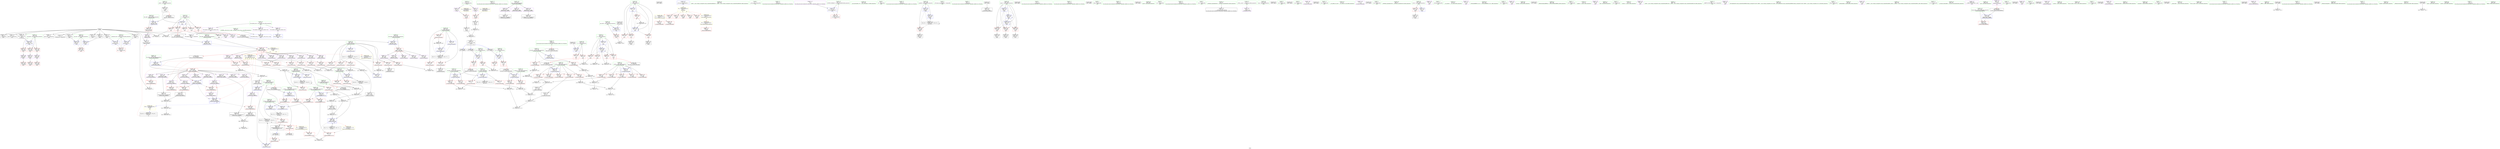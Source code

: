 digraph "SVFG" {
	label="SVFG";

	Node0x55da40454300 [shape=record,color=grey,label="{NodeID: 0\nNullPtr}"];
	Node0x55da40454300 -> Node0x55da40469e00[style=solid];
	Node0x55da40454300 -> Node0x55da40469f00[style=solid];
	Node0x55da40454300 -> Node0x55da40469fd0[style=solid];
	Node0x55da40454300 -> Node0x55da4046a0a0[style=solid];
	Node0x55da40454300 -> Node0x55da4046a170[style=solid];
	Node0x55da40454300 -> Node0x55da4046a240[style=solid];
	Node0x55da40454300 -> Node0x55da4046edf0[style=solid];
	Node0x55da40454300 -> Node0x55da4046eec0[style=solid];
	Node0x55da40454300 -> Node0x55da4046ef90[style=solid];
	Node0x55da40454300 -> Node0x55da4046f060[style=solid];
	Node0x55da40454300 -> Node0x55da4047aeb0[style=solid];
	Node0x55da40454300 -> Node0x55da4047c5a0[style=solid];
	Node0x55da40454300 -> Node0x55da40488f10[style=solid];
	Node0x55da40454300 -> Node0x55da404752c0[style=solid];
	Node0x55da40454300 -> Node0x55da404758c0[style=solid];
	Node0x55da404c8a20 [shape=record,color=black,label="{NodeID: 692\n606 = PHI(564, )\n}"];
	Node0x55da40475d40 [shape=record,color=grey,label="{NodeID: 526\n131 = cmp(130, 132, )\n}"];
	Node0x55da40479350 [shape=record,color=red,label="{NodeID: 277\n517\<--492\n\<--i\n_ZN6solver5solveEv\n}"];
	Node0x55da40479350 -> Node0x55da40485f10[style=solid];
	Node0x55da4046cf70 [shape=record,color=purple,label="{NodeID: 194\n634\<--617\nout_p6\<--this1\n_ZN6solver6printfEPKcz\n}"];
	Node0x55da4046cf70 -> Node0x55da4047a870[style=solid];
	Node0x55da4046a0a0 [shape=record,color=black,label="{NodeID: 111\n312\<--3\n\<--dummyVal\nmain\n}"];
	Node0x55da4046a0a0 -> Node0x55da4047bf20[style=solid];
	Node0x55da40467f80 [shape=record,color=green,label="{NodeID: 28\n223\<--1\n\<--dummyObj\nCan only get source location for instruction, argument, global var or function.}"];
	Node0x55da4047aa10 [shape=record,color=red,label="{NodeID: 305\n661\<--660\n\<--out_p13\n_ZN6solver6printfEPKcz\n}"];
	Node0x55da4047aa10 -> Node0x55da40470650[style=solid];
	Node0x55da4046e630 [shape=record,color=red,label="{NodeID: 222\n146\<--109\n\<--C.addr\n_Z12print_statusiiddi\n}"];
	Node0x55da40470240 [shape=record,color=black,label="{NodeID: 139\n628\<--627\narraydecay34\<--arraydecay3\n_ZN6solver6printfEPKcz\n}"];
	Node0x55da4046aa20 [shape=record,color=green,label="{NodeID: 56\n193\<--194\nargc.addr\<--argc.addr_field_insensitive\nmain\n}"];
	Node0x55da4046aa20 -> Node0x55da40477060[style=solid];
	Node0x55da4046aa20 -> Node0x55da4047b560[style=solid];
	Node0x55da404c6b40 [shape=record,color=black,label="{NodeID: 665\n262 = PHI()\n}"];
	Node0x55da4049c670 [shape=record,color=yellow,style=double,label="{NodeID: 582\n6V_1 = ENCHI(MR_6V_0)\npts\{1 \}\nFun[_ZN6solver5solveEv]|{<s0>36}}"];
	Node0x55da4049c670:s0 -> Node0x55da404abc90[style=dashed,color=red];
	Node0x55da40487a10 [shape=record,color=grey,label="{NodeID: 499\n159 = Binary(157, 158, )\n}"];
	Node0x55da4047c190 [shape=record,color=blue,label="{NodeID: 333\n217\<--337\ns\<--\nmain\n}"];
	Node0x55da4047c190 -> Node0x55da404783e0[style=dashed];
	Node0x55da4047c190 -> Node0x55da404784b0[style=dashed];
	Node0x55da4047c190 -> Node0x55da40478580[style=dashed];
	Node0x55da4047c190 -> Node0x55da40478650[style=dashed];
	Node0x55da4047c190 -> Node0x55da40478720[style=dashed];
	Node0x55da4047c190 -> Node0x55da4047c190[style=dashed];
	Node0x55da40477d60 [shape=record,color=red,label="{NodeID: 250\n409\<--209\nexn\<--exn.slot\nmain\n}"];
	Node0x55da404719c0 [shape=record,color=purple,label="{NodeID: 167\n89\<--81\ntv_usec\<--tv\n_Z3secv\n}"];
	Node0x55da404719c0 -> Node0x55da4046dfb0[style=solid];
	Node0x55da4046c380 [shape=record,color=green,label="{NodeID: 84\n404\<--405\n_ZNSt7__cxx1112basic_stringIcSt11char_traitsIcESaIcEED1Ev\<--_ZNSt7__cxx1112basic_stringIcSt11char_traitsIcESaIcEED1Ev_field_insensitive\n}"];
	Node0x55da4044e020 [shape=record,color=green,label="{NodeID: 1\n7\<--1\n__dso_handle\<--dummyObj\nGlob }"];
	Node0x55da404abc90 [shape=record,color=yellow,style=double,label="{NodeID: 610\n6V_1 = ENCHI(MR_6V_0)\npts\{1 \}\nFun[_ZN6solver6printfEPKcz]}"];
	Node0x55da404abc90 -> Node0x55da4046dd40[style=dashed];
	Node0x55da40475ec0 [shape=record,color=grey,label="{NodeID: 527\n125 = cmp(124, 13, )\n}"];
	Node0x55da40479420 [shape=record,color=red,label="{NodeID: 278\n545\<--492\n\<--i\n_ZN6solver5solveEv\n}"];
	Node0x55da40479420 -> Node0x55da40474fc0[style=solid];
	Node0x55da4046d040 [shape=record,color=purple,label="{NodeID: 195\n636\<--617\nout_buf7\<--this1\n_ZN6solver6printfEPKcz\n}"];
	Node0x55da4046a170 [shape=record,color=black,label="{NodeID: 112\n314\<--3\n\<--dummyVal\nmain\n}"];
	Node0x55da4046a170 -> Node0x55da4047bff0[style=solid];
	Node0x55da40468080 [shape=record,color=green,label="{NodeID: 29\n243\<--1\n\<--dummyObj\nCan only get source location for instruction, argument, global var or function.}"];
	Node0x55da4047aae0 [shape=record,color=blue,label="{NodeID: 306\n10\<--9\nOUTPUT_FORMAT\<--\nGlob }"];
	Node0x55da4047aae0 -> Node0x55da4046d790[style=dashed];
	Node0x55da4046e700 [shape=record,color=red,label="{NodeID: 223\n156\<--109\n\<--C.addr\n_Z12print_statusiiddi\n}"];
	Node0x55da40470310 [shape=record,color=black,label="{NodeID: 140\n638\<--635\nsub.ptr.lhs.cast\<--\n_ZN6solver6printfEPKcz\n}"];
	Node0x55da40470310 -> Node0x55da40487290[style=solid];
	Node0x55da4046aaf0 [shape=record,color=green,label="{NodeID: 57\n195\<--196\nargv.addr\<--argv.addr_field_insensitive\nmain\n}"];
	Node0x55da4046aaf0 -> Node0x55da40477130[style=solid];
	Node0x55da4046aaf0 -> Node0x55da40477200[style=solid];
	Node0x55da4046aaf0 -> Node0x55da404772d0[style=solid];
	Node0x55da4046aaf0 -> Node0x55da4047b630[style=solid];
	Node0x55da404c6c10 [shape=record,color=black,label="{NodeID: 666\n273 = PHI(80, )\n}"];
	Node0x55da404c6c10 -> Node0x55da4047bcb0[style=solid];
	Node0x55da4049c780 [shape=record,color=yellow,style=double,label="{NodeID: 583\n49V_1 = ENCHI(MR_49V_0)\npts\{333 \}\nFun[_ZN6solver5solveEv]|{|<s8>36|<s9>36|<s10>36|<s11>36|<s12>36|<s13>36}}"];
	Node0x55da4049c780 -> Node0x55da40479830[style=dashed];
	Node0x55da4049c780 -> Node0x55da40479900[style=dashed];
	Node0x55da4049c780 -> Node0x55da404799d0[style=dashed];
	Node0x55da4049c780 -> Node0x55da40479aa0[style=dashed];
	Node0x55da4049c780 -> Node0x55da40479b70[style=dashed];
	Node0x55da4049c780 -> Node0x55da40479c40[style=dashed];
	Node0x55da4049c780 -> Node0x55da40479de0[style=dashed];
	Node0x55da4049c780 -> Node0x55da40479eb0[style=dashed];
	Node0x55da4049c780:s8 -> Node0x55da4047a6d0[style=dashed,color=red];
	Node0x55da4049c780:s9 -> Node0x55da4047a7a0[style=dashed,color=red];
	Node0x55da4049c780:s10 -> Node0x55da4047a870[style=dashed,color=red];
	Node0x55da4049c780:s11 -> Node0x55da4047a940[style=dashed,color=red];
	Node0x55da4049c780:s12 -> Node0x55da4047d510[style=dashed,color=red];
	Node0x55da4049c780:s13 -> Node0x55da4047d5e0[style=dashed,color=red];
	Node0x55da40487b90 [shape=record,color=grey,label="{NodeID: 500\n556 = Binary(555, 554, )\n}"];
	Node0x55da40487b90 -> Node0x55da4047ce90[style=solid];
	Node0x55da4047c260 [shape=record,color=blue,label="{NodeID: 334\n209\<--355\nexn.slot\<--\nmain\n}"];
	Node0x55da4047c260 -> Node0x55da40477d60[style=dashed];
	Node0x55da40477e30 [shape=record,color=red,label="{NodeID: 251\n410\<--211\nsel\<--ehselector.slot\nmain\n}"];
	Node0x55da40471a90 [shape=record,color=purple,label="{NodeID: 168\n259\<--258\narrayidx8\<--\nmain\n}"];
	Node0x55da40471a90 -> Node0x55da40478990[style=solid];
	Node0x55da4046c480 [shape=record,color=green,label="{NodeID: 85\n425\<--426\n__gxx_personality_v0\<--__gxx_personality_v0_field_insensitive\n}"];
	Node0x55da4044ea70 [shape=record,color=green,label="{NodeID: 2\n8\<--1\n.str\<--dummyObj\nGlob }"];
	Node0x55da404794f0 [shape=record,color=red,label="{NodeID: 279\n551\<--492\n\<--i\n_ZN6solver5solveEv\n}"];
	Node0x55da404794f0 -> Node0x55da404700a0[style=solid];
	Node0x55da4046d110 [shape=record,color=purple,label="{NodeID: 196\n637\<--617\narraydecay8\<--this1\n_ZN6solver6printfEPKcz\n}"];
	Node0x55da4046d110 -> Node0x55da404703e0[style=solid];
	Node0x55da4046a240 [shape=record,color=black,label="{NodeID: 113\n354\<--3\n\<--dummyVal\nmain\n}"];
	Node0x55da40468180 [shape=record,color=green,label="{NodeID: 30\n334\<--1\n\<--dummyObj\nCan only get source location for instruction, argument, global var or function.}"];
	Node0x55da404a5130 [shape=record,color=black,label="{NodeID: 556\nMR_18V_2 = PHI(MR_18V_1, MR_18V_3, )\npts\{118 \}\n}"];
	Node0x55da4047abb0 [shape=record,color=blue,label="{NodeID: 307\n12\<--13\n_ZZ12print_statusiiddiE1L\<--\nGlob }"];
	Node0x55da4047abb0 -> Node0x55da400a5490[style=dashed];
	Node0x55da4046e7d0 [shape=record,color=red,label="{NodeID: 224\n173\<--109\n\<--C.addr\n_Z12print_statusiiddi\n}"];
	Node0x55da4046e7d0 -> Node0x55da4046f540[style=solid];
	Node0x55da404703e0 [shape=record,color=black,label="{NodeID: 141\n639\<--637\nsub.ptr.rhs.cast\<--arraydecay8\n_ZN6solver6printfEPKcz\n}"];
	Node0x55da404703e0 -> Node0x55da40487290[style=solid];
	Node0x55da4046abc0 [shape=record,color=green,label="{NodeID: 58\n197\<--198\nparallel\<--parallel_field_insensitive\nmain\n}"];
	Node0x55da4046abc0 -> Node0x55da404773a0[style=solid];
	Node0x55da4046abc0 -> Node0x55da4047b700[style=solid];
	Node0x55da4046abc0 -> Node0x55da4047ba40[style=solid];
	Node0x55da404c6da0 [shape=record,color=black,label="{NodeID: 667\n276 = PHI(80, )\n}"];
	Node0x55da404c6da0 -> Node0x55da4047bd80[style=solid];
	Node0x55da40487d10 [shape=record,color=grey,label="{NodeID: 501\n561 = Binary(560, 138, )\n}"];
	Node0x55da40487d10 -> Node0x55da4047cf60[style=solid];
	Node0x55da4047c330 [shape=record,color=blue,label="{NodeID: 335\n211\<--357\nehselector.slot\<--\nmain\n}"];
	Node0x55da4047c330 -> Node0x55da40477e30[style=dashed];
	Node0x55da40477f00 [shape=record,color=red,label="{NodeID: 252\n320\<--213\n\<--C\nmain\n}"];
	Node0x55da40477f00 -> Node0x55da40489210[style=solid];
	Node0x55da40471b60 [shape=record,color=purple,label="{NodeID: 169\n376\<--375\nout_buf\<--\nmain\n}"];
	Node0x55da4046c580 [shape=record,color=green,label="{NodeID: 86\n437\<--438\nthis.addr\<--this.addr_field_insensitive\n_ZN6solverC2Ev\n}"];
	Node0x55da4046c580 -> Node0x55da40478a60[style=solid];
	Node0x55da4046c580 -> Node0x55da4047c4d0[style=solid];
	Node0x55da4044eb00 [shape=record,color=green,label="{NodeID: 3\n12\<--1\n_ZZ12print_statusiiddiE1L\<--dummyObj\nGlob }"];
	Node0x55da4049ca30 [shape=record,color=black,label="{NodeID: 529\nMR_63V_3 = PHI(MR_63V_4, MR_63V_2, )\npts\{489 \}\n|{|<s3>35}}"];
	Node0x55da4049ca30 -> Node0x55da40479010[style=dashed];
	Node0x55da4049ca30 -> Node0x55da40479d10[style=dashed];
	Node0x55da4049ca30 -> Node0x55da4047cdc0[style=dashed];
	Node0x55da4049ca30:s3 -> Node0x55da404ab500[style=dashed,color=red];
	Node0x55da404795c0 [shape=record,color=red,label="{NodeID: 280\n560\<--492\n\<--i\n_ZN6solver5solveEv\n}"];
	Node0x55da404795c0 -> Node0x55da40487d10[style=solid];
	Node0x55da4046d1e0 [shape=record,color=purple,label="{NodeID: 197\n650\<--617\nout_p10\<--this1\n_ZN6solver6printfEPKcz\n}"];
	Node0x55da4046d1e0 -> Node0x55da4047a940[style=solid];
	Node0x55da4046d1e0 -> Node0x55da4047d5e0[style=solid];
	Node0x55da4046edf0 [shape=record,color=black,label="{NodeID: 114\n355\<--3\n\<--dummyVal\nmain\n}"];
	Node0x55da4046edf0 -> Node0x55da4047c260[style=solid];
	Node0x55da40468280 [shape=record,color=green,label="{NodeID: 31\n350\<--1\n\<--dummyObj\nCan only get source location for instruction, argument, global var or function.}"];
	Node0x55da4047acb0 [shape=record,color=blue,label="{NodeID: 308\n688\<--48\nllvm.global_ctors_0\<--\nGlob }"];
	Node0x55da4046e8a0 [shape=record,color=red,label="{NodeID: 225\n158\<--111\n\<--t0.addr\n_Z12print_statusiiddi\n}"];
	Node0x55da4046e8a0 -> Node0x55da40487a10[style=solid];
	Node0x55da404704b0 [shape=record,color=black,label="{NodeID: 142\n652\<--647\nidx.ext\<--call\n_ZN6solver6printfEPKcz\n}"];
	Node0x55da4046ac90 [shape=record,color=green,label="{NodeID: 59\n199\<--200\nstatus\<--status_field_insensitive\nmain\n}"];
	Node0x55da4046ac90 -> Node0x55da40477470[style=solid];
	Node0x55da4046ac90 -> Node0x55da40477540[style=solid];
	Node0x55da4046ac90 -> Node0x55da40477610[style=solid];
	Node0x55da4046ac90 -> Node0x55da4047b7d0[style=solid];
	Node0x55da4046ac90 -> Node0x55da4047b970[style=solid];
	Node0x55da4046ac90 -> Node0x55da4047bb10[style=solid];
	Node0x55da404c6ee0 [shape=record,color=black,label="{NodeID: 668\n286 = PHI()\n}"];
	Node0x55da40487e90 [shape=record,color=grey,label="{NodeID: 502\n537 = Binary(532, 536, )\n}"];
	Node0x55da40487e90 -> Node0x55da40488010[style=solid];
	Node0x55da4047c400 [shape=record,color=blue,label="{NodeID: 336\n215\<--393\nc\<--inc45\nmain\n}"];
	Node0x55da4047c400 -> Node0x55da404780a0[style=dashed];
	Node0x55da4047c400 -> Node0x55da40478170[style=dashed];
	Node0x55da4047c400 -> Node0x55da40478240[style=dashed];
	Node0x55da4047c400 -> Node0x55da40478310[style=dashed];
	Node0x55da4047c400 -> Node0x55da4047c400[style=dashed];
	Node0x55da40477fd0 [shape=record,color=red,label="{NodeID: 253\n327\<--213\n\<--C\nmain\n|{<s0>20}}"];
	Node0x55da40477fd0:s0 -> Node0x55da404c8020[style=solid,color=red];
	Node0x55da40471c30 [shape=record,color=purple,label="{NodeID: 170\n377\<--375\narraydecay\<--\nmain\n}"];
	Node0x55da4046c650 [shape=record,color=green,label="{NodeID: 87\n453\<--454\nthis.addr\<--this.addr_field_insensitive\n_ZN6solver5inputEv\n}"];
	Node0x55da4046c650 -> Node0x55da40478b30[style=solid];
	Node0x55da4046c650 -> Node0x55da4047c670[style=solid];
	Node0x55da4044eb90 [shape=record,color=green,label="{NodeID: 4\n13\<--1\n\<--dummyObj\nCan only get source location for instruction, argument, global var or function.}"];
	Node0x55da4049cf30 [shape=record,color=black,label="{NodeID: 530\nMR_65V_3 = PHI(MR_65V_5, MR_65V_2, )\npts\{491 \}\n}"];
	Node0x55da4049cf30 -> Node0x55da404790e0[style=dashed];
	Node0x55da4049cf30 -> Node0x55da404791b0[style=dashed];
	Node0x55da4049cf30 -> Node0x55da4047ce90[style=dashed];
	Node0x55da4049cf30 -> Node0x55da4049cf30[style=dashed];
	Node0x55da40479690 [shape=record,color=red,label="{NodeID: 281\n520\<--494\n\<--k\n_ZN6solver5solveEv\n}"];
	Node0x55da40479690 -> Node0x55da40486690[style=solid];
	Node0x55da4046d2b0 [shape=record,color=purple,label="{NodeID: 198\n660\<--617\nout_p13\<--this1\n_ZN6solver6printfEPKcz\n}"];
	Node0x55da4046d2b0 -> Node0x55da4047aa10[style=solid];
	Node0x55da4046eec0 [shape=record,color=black,label="{NodeID: 115\n357\<--3\n\<--dummyVal\nmain\n}"];
	Node0x55da4046eec0 -> Node0x55da4047c330[style=solid];
	Node0x55da40468380 [shape=record,color=green,label="{NodeID: 32\n507\<--1\n\<--dummyObj\nCan only get source location for instruction, argument, global var or function.}"];
	Node0x55da40485610 [shape=record,color=grey,label="{NodeID: 475\n94 = Binary(88, 92, )\n}"];
	Node0x55da40485610 -> Node0x55da4046f3a0[style=solid];
	Node0x55da4047adb0 [shape=record,color=blue,label="{NodeID: 309\n689\<--49\nllvm.global_ctors_1\<--_GLOBAL__sub_I_iwi_0_1.cpp\nGlob }"];
	Node0x55da4046e970 [shape=record,color=red,label="{NodeID: 226\n161\<--111\n\<--t0.addr\n_Z12print_statusiiddi\n}"];
	Node0x55da4046e970 -> Node0x55da40487890[style=solid];
	Node0x55da40470580 [shape=record,color=black,label="{NodeID: 143\n656\<--655\narraydecay1112\<--arraydecay11\n_ZN6solver6printfEPKcz\n}"];
	Node0x55da4046ad60 [shape=record,color=green,label="{NodeID: 60\n201\<--202\ni\<--i_field_insensitive\nmain\n}"];
	Node0x55da4046ad60 -> Node0x55da404776e0[style=solid];
	Node0x55da4046ad60 -> Node0x55da404777b0[style=solid];
	Node0x55da4046ad60 -> Node0x55da40477880[style=solid];
	Node0x55da4046ad60 -> Node0x55da40477950[style=solid];
	Node0x55da4046ad60 -> Node0x55da4047b8a0[style=solid];
	Node0x55da4046ad60 -> Node0x55da4047bbe0[style=solid];
	Node0x55da404c6fb0 [shape=record,color=black,label="{NodeID: 669\n291 = PHI()\n}"];
	Node0x55da40488010 [shape=record,color=grey,label="{NodeID: 503\n538 = Binary(530, 537, )\n}"];
	Node0x55da40488010 -> Node0x55da4047ccf0[style=solid];
	Node0x55da4047c4d0 [shape=record,color=blue,label="{NodeID: 337\n437\<--436\nthis.addr\<--this\n_ZN6solverC2Ev\n}"];
	Node0x55da4047c4d0 -> Node0x55da40478a60[style=dashed];
	Node0x55da404780a0 [shape=record,color=red,label="{NodeID: 254\n319\<--215\n\<--c\nmain\n}"];
	Node0x55da404780a0 -> Node0x55da40489210[style=solid];
	Node0x55da40471d00 [shape=record,color=purple,label="{NodeID: 171\n441\<--440\nout_p\<--this1\n_ZN6solverC2Ev\n}"];
	Node0x55da40471d00 -> Node0x55da4047c5a0[style=solid];
	Node0x55da4046c720 [shape=record,color=green,label="{NodeID: 88\n455\<--456\ni\<--i_field_insensitive\n_ZN6solver5inputEv\n}"];
	Node0x55da4046c720 -> Node0x55da40478c00[style=solid];
	Node0x55da4046c720 -> Node0x55da40478cd0[style=solid];
	Node0x55da4046c720 -> Node0x55da40478da0[style=solid];
	Node0x55da4046c720 -> Node0x55da4047c740[style=solid];
	Node0x55da4046c720 -> Node0x55da4047c810[style=solid];
	Node0x55da4044ec20 [shape=record,color=green,label="{NodeID: 5\n14\<--1\nstderr\<--dummyObj\nGlob }"];
	Node0x55da4049d430 [shape=record,color=black,label="{NodeID: 531\nMR_67V_3 = PHI(MR_67V_4, MR_67V_2, )\npts\{493 \}\n}"];
	Node0x55da4049d430 -> Node0x55da40479280[style=dashed];
	Node0x55da4049d430 -> Node0x55da40479350[style=dashed];
	Node0x55da4049d430 -> Node0x55da40479420[style=dashed];
	Node0x55da4049d430 -> Node0x55da404794f0[style=dashed];
	Node0x55da4049d430 -> Node0x55da404795c0[style=dashed];
	Node0x55da4049d430 -> Node0x55da4047cf60[style=dashed];
	Node0x55da40479760 [shape=record,color=red,label="{NodeID: 282\n526\<--494\n\<--k\n_ZN6solver5solveEv\n}"];
	Node0x55da40479760 -> Node0x55da40486990[style=solid];
	Node0x55da4046d380 [shape=record,color=purple,label="{NodeID: 199\n662\<--617\nout_buf14\<--this1\n_ZN6solver6printfEPKcz\n}"];
	Node0x55da4046ef90 [shape=record,color=black,label="{NodeID: 116\n411\<--3\nlpad.val\<--dummyVal\nmain\n}"];
	Node0x55da40468480 [shape=record,color=green,label="{NodeID: 33\n642\<--1\n\<--dummyObj\nCan only get source location for instruction, argument, global var or function.}"];
	Node0x55da40485790 [shape=record,color=grey,label="{NodeID: 476\n393 = Binary(392, 138, )\n}"];
	Node0x55da40485790 -> Node0x55da4047c400[style=solid];
	Node0x55da4047aeb0 [shape=record,color=blue, style = dotted,label="{NodeID: 310\n690\<--3\nllvm.global_ctors_2\<--dummyVal\nGlob }"];
	Node0x55da4046ea40 [shape=record,color=red,label="{NodeID: 227\n160\<--113\n\<--t1.addr\n_Z12print_statusiiddi\n}"];
	Node0x55da4046ea40 -> Node0x55da40487890[style=solid];
	Node0x55da40470650 [shape=record,color=black,label="{NodeID: 144\n664\<--661\nsub.ptr.lhs.cast16\<--\n_ZN6solver6printfEPKcz\n}"];
	Node0x55da40470650 -> Node0x55da40485910[style=solid];
	Node0x55da4046ae30 [shape=record,color=green,label="{NodeID: 61\n203\<--204\nt0\<--t0_field_insensitive\nmain\n}"];
	Node0x55da4046ae30 -> Node0x55da40477a20[style=solid];
	Node0x55da4046ae30 -> Node0x55da40477af0[style=solid];
	Node0x55da4046ae30 -> Node0x55da4047bcb0[style=solid];
	Node0x55da404c7080 [shape=record,color=black,label="{NodeID: 670\n294 = PHI()\n}"];
	Node0x55da40488190 [shape=record,color=grey,label="{NodeID: 504\n270 = Binary(269, 138, )\n}"];
	Node0x55da40488190 -> Node0x55da4047bbe0[style=solid];
	Node0x55da4047c5a0 [shape=record,color=blue, style = dotted,label="{NodeID: 338\n441\<--3\nout_p\<--dummyVal\n_ZN6solverC2Ev\n|{<s0>22}}"];
	Node0x55da4047c5a0:s0 -> Node0x55da404af090[style=dashed,color=blue];
	Node0x55da40478170 [shape=record,color=red,label="{NodeID: 255\n326\<--215\n\<--c\nmain\n|{<s0>20}}"];
	Node0x55da40478170:s0 -> Node0x55da404c7ee0[style=solid,color=red];
	Node0x55da40471dd0 [shape=record,color=purple,label="{NodeID: 172\n459\<--458\nA\<--this1\n_ZN6solver5inputEv\n}"];
	Node0x55da4046c7f0 [shape=record,color=green,label="{NodeID: 89\n463\<--464\nscanf\<--scanf_field_insensitive\n}"];
	Node0x55da40466bc0 [shape=record,color=green,label="{NodeID: 6\n15\<--1\n.str.1\<--dummyObj\nGlob }"];
	Node0x55da4049d930 [shape=record,color=black,label="{NodeID: 532\nMR_69V_2 = PHI(MR_69V_3, MR_69V_1, )\npts\{495 \}\n}"];
	Node0x55da4049d930 -> Node0x55da4047cc20[style=dashed];
	Node0x55da40479830 [shape=record,color=red,label="{NodeID: 283\n501\<--500\n\<--B\n_ZN6solver5solveEv\n}"];
	Node0x55da40479830 -> Node0x55da40487410[style=solid];
	Node0x55da4046d450 [shape=record,color=purple,label="{NodeID: 200\n663\<--617\narraydecay15\<--this1\n_ZN6solver6printfEPKcz\n}"];
	Node0x55da4046d450 -> Node0x55da40470720[style=solid];
	Node0x55da4046f060 [shape=record,color=black,label="{NodeID: 117\n412\<--3\nlpad.val51\<--dummyVal\nmain\n}"];
	Node0x55da40468580 [shape=record,color=green,label="{NodeID: 34\n644\<--1\n\<--dummyObj\nCan only get source location for instruction, argument, global var or function.}"];
	Node0x55da404a6530 [shape=record,color=black,label="{NodeID: 560\nMR_49V_4 = PHI(MR_49V_6, MR_49V_1, )\npts\{333 \}\n|{<s0>22}}"];
	Node0x55da404a6530:s0 -> Node0x55da4047c5a0[style=dashed,color=red];
	Node0x55da40485910 [shape=record,color=grey,label="{NodeID: 477\n666 = Binary(664, 665, )\n}"];
	Node0x55da40485910 -> Node0x55da40474e40[style=solid];
	Node0x55da4047afb0 [shape=record,color=blue,label="{NodeID: 311\n107\<--102\nc.addr\<--c\n_Z12print_statusiiddi\n}"];
	Node0x55da4047afb0 -> Node0x55da4046e080[style=dashed];
	Node0x55da4047afb0 -> Node0x55da4046e150[style=dashed];
	Node0x55da4047afb0 -> Node0x55da4046e220[style=dashed];
	Node0x55da4047afb0 -> Node0x55da4046e2f0[style=dashed];
	Node0x55da4047afb0 -> Node0x55da4046e3c0[style=dashed];
	Node0x55da4046eb10 [shape=record,color=red,label="{NodeID: 228\n164\<--113\n\<--t1.addr\n_Z12print_statusiiddi\n}"];
	Node0x55da4046eb10 -> Node0x55da40487710[style=solid];
	Node0x55da40470720 [shape=record,color=black,label="{NodeID: 145\n665\<--663\nsub.ptr.rhs.cast17\<--arraydecay15\n_ZN6solver6printfEPKcz\n}"];
	Node0x55da40470720 -> Node0x55da40485910[style=solid];
	Node0x55da4046af00 [shape=record,color=green,label="{NodeID: 62\n205\<--206\nt1\<--t1_field_insensitive\nmain\n}"];
	Node0x55da4046af00 -> Node0x55da40477bc0[style=solid];
	Node0x55da4046af00 -> Node0x55da40477c90[style=solid];
	Node0x55da4046af00 -> Node0x55da4047bd80[style=solid];
	Node0x55da404c7150 [shape=record,color=black,label="{NodeID: 671\n297 = PHI()\n}"];
	Node0x55da404c7150 -> Node0x55da4047be50[style=solid];
	Node0x55da40488310 [shape=record,color=grey,label="{NodeID: 505\n168 = Binary(167, 138, )\n}"];
	Node0x55da40488310 -> Node0x55da40488790[style=solid];
	Node0x55da4047c670 [shape=record,color=blue,label="{NodeID: 339\n453\<--452\nthis.addr\<--this\n_ZN6solver5inputEv\n}"];
	Node0x55da4047c670 -> Node0x55da40478b30[style=dashed];
	Node0x55da40478240 [shape=record,color=red,label="{NodeID: 256\n373\<--215\n\<--c\nmain\n}"];
	Node0x55da40478240 -> Node0x55da40486210[style=solid];
	Node0x55da40471ea0 [shape=record,color=purple,label="{NodeID: 173\n460\<--458\nB\<--this1\n_ZN6solver5inputEv\n}"];
	Node0x55da4046c8f0 [shape=record,color=green,label="{NodeID: 90\n486\<--487\nthis.addr\<--this.addr_field_insensitive\n_ZN6solver5solveEv\n}"];
	Node0x55da4046c8f0 -> Node0x55da40478f40[style=solid];
	Node0x55da4046c8f0 -> Node0x55da4047c8e0[style=solid];
	Node0x55da40466c50 [shape=record,color=green,label="{NodeID: 7\n17\<--1\n.str.2\<--dummyObj\nGlob }"];
	Node0x55da4049de30 [shape=record,color=black,label="{NodeID: 533\nMR_71V_2 = PHI(MR_71V_3, MR_71V_1, )\npts\{497 \}\n}"];
	Node0x55da4049de30 -> Node0x55da4047ccf0[style=dashed];
	Node0x55da40479900 [shape=record,color=red,label="{NodeID: 284\n512\<--511\n\<--A\n_ZN6solver5solveEv\n}"];
	Node0x55da40479900 -> Node0x55da40475440[style=solid];
	Node0x55da4046d520 [shape=record,color=purple,label="{NodeID: 201\n234\<--231\narrayidx\<--\nmain\n}"];
	Node0x55da4046d520 -> Node0x55da404787f0[style=solid];
	Node0x55da4046f130 [shape=record,color=black,label="{NodeID: 118\n60\<--61\n\<--_ZNSt8ios_base4InitD1Ev\nCan only get source location for instruction, argument, global var or function.}"];
	Node0x55da40468680 [shape=record,color=green,label="{NodeID: 35\n4\<--6\n_ZStL8__ioinit\<--_ZStL8__ioinit_field_insensitive\nGlob }"];
	Node0x55da40468680 -> Node0x55da404707f0[style=solid];
	Node0x55da40485a90 [shape=record,color=grey,label="{NodeID: 478\n532 = Binary(507, 531, )\n}"];
	Node0x55da40485a90 -> Node0x55da40487e90[style=solid];
	Node0x55da4047b080 [shape=record,color=blue,label="{NodeID: 312\n109\<--103\nC.addr\<--C\n_Z12print_statusiiddi\n}"];
	Node0x55da4047b080 -> Node0x55da4046e490[style=dashed];
	Node0x55da4047b080 -> Node0x55da4046e560[style=dashed];
	Node0x55da4047b080 -> Node0x55da4046e630[style=dashed];
	Node0x55da4047b080 -> Node0x55da4046e700[style=dashed];
	Node0x55da4047b080 -> Node0x55da4046e7d0[style=dashed];
	Node0x55da4046ebe0 [shape=record,color=red,label="{NodeID: 229\n136\<--115\n\<--nth.addr\n_Z12print_statusiiddi\n}"];
	Node0x55da4046ebe0 -> Node0x55da40486c90[style=solid];
	Node0x55da404707f0 [shape=record,color=purple,label="{NodeID: 146\n58\<--4\n\<--_ZStL8__ioinit\n__cxx_global_var_init\n}"];
	Node0x55da4046afd0 [shape=record,color=green,label="{NodeID: 63\n207\<--208\ntmp\<--tmp_field_insensitive\nmain\n}"];
	Node0x55da404c7250 [shape=record,color=black,label="{NodeID: 672\n309 = PHI()\n}"];
	Node0x55da40488490 [shape=record,color=grey,label="{NodeID: 506\n284 = Binary(282, 283, )\n}"];
	Node0x55da4047c740 [shape=record,color=blue,label="{NodeID: 340\n455\<--132\ni\<--\n_ZN6solver5inputEv\n}"];
	Node0x55da4047c740 -> Node0x55da404a7e30[style=dashed];
	Node0x55da40478310 [shape=record,color=red,label="{NodeID: 257\n392\<--215\n\<--c\nmain\n}"];
	Node0x55da40478310 -> Node0x55da40485790[style=solid];
	Node0x55da40471f70 [shape=record,color=purple,label="{NodeID: 174\n468\<--458\nA2\<--this1\n_ZN6solver5inputEv\n}"];
	Node0x55da40471f70 -> Node0x55da40478e70[style=solid];
	Node0x55da4046c9c0 [shape=record,color=green,label="{NodeID: 91\n488\<--489\nans\<--ans_field_insensitive\n_ZN6solver5solveEv\n|{|<s3>35}}"];
	Node0x55da4046c9c0 -> Node0x55da40479010[style=solid];
	Node0x55da4046c9c0 -> Node0x55da4047c9b0[style=solid];
	Node0x55da4046c9c0 -> Node0x55da4047cdc0[style=solid];
	Node0x55da4046c9c0:s3 -> Node0x55da404c8520[style=solid,color=red];
	Node0x55da40466ce0 [shape=record,color=green,label="{NodeID: 8\n19\<--1\n.str.3\<--dummyObj\nGlob }"];
	Node0x55da404799d0 [shape=record,color=red,label="{NodeID: 285\n516\<--515\n\<--A3\n_ZN6solver5solveEv\n}"];
	Node0x55da404799d0 -> Node0x55da40485f10[style=solid];
	Node0x55da4046d5f0 [shape=record,color=purple,label="{NodeID: 202\n249\<--246\narrayidx3\<--\nmain\n}"];
	Node0x55da4046d5f0 -> Node0x55da404788c0[style=solid];
	Node0x55da4046f200 [shape=record,color=black,label="{NodeID: 119\n88\<--87\nconv\<--\n_Z3secv\n}"];
	Node0x55da4046f200 -> Node0x55da40485610[style=solid];
	Node0x55da40468780 [shape=record,color=green,label="{NodeID: 36\n10\<--11\nOUTPUT_FORMAT\<--OUTPUT_FORMAT_field_insensitive\nGlob }"];
	Node0x55da40468780 -> Node0x55da4046d790[style=solid];
	Node0x55da40468780 -> Node0x55da4047aae0[style=solid];
	Node0x55da40485c10 [shape=record,color=grey,label="{NodeID: 479\n529 = Binary(528, 138, )\n}"];
	Node0x55da40485c10 -> Node0x55da4046ff00[style=solid];
	Node0x55da4047b150 [shape=record,color=blue,label="{NodeID: 313\n111\<--104\nt0.addr\<--t0\n_Z12print_statusiiddi\n}"];
	Node0x55da4047b150 -> Node0x55da4046e8a0[style=dashed];
	Node0x55da4047b150 -> Node0x55da4046e970[style=dashed];
	Node0x55da4046ecb0 [shape=record,color=red,label="{NodeID: 230\n167\<--115\n\<--nth.addr\n_Z12print_statusiiddi\n}"];
	Node0x55da4046ecb0 -> Node0x55da40488310[style=solid];
	Node0x55da404708c0 [shape=record,color=purple,label="{NodeID: 147\n9\<--8\n\<--.str\nCan only get source location for instruction, argument, global var or function.}"];
	Node0x55da404708c0 -> Node0x55da4047aae0[style=solid];
	Node0x55da4046b0a0 [shape=record,color=green,label="{NodeID: 64\n209\<--210\nexn.slot\<--exn.slot_field_insensitive\nmain\n}"];
	Node0x55da4046b0a0 -> Node0x55da40477d60[style=solid];
	Node0x55da4046b0a0 -> Node0x55da4047bf20[style=solid];
	Node0x55da4046b0a0 -> Node0x55da4047c260[style=solid];
	Node0x55da404c7320 [shape=record,color=black,label="{NodeID: 673\n382 = PHI()\n}"];
	Node0x55da40488610 [shape=record,color=grey,label="{NodeID: 507\n170 = Binary(166, 169, )\n}"];
	Node0x55da40488610 -> Node0x55da4046f470[style=solid];
	Node0x55da4047c810 [shape=record,color=blue,label="{NodeID: 341\n455\<--480\ni\<--inc\n_ZN6solver5inputEv\n}"];
	Node0x55da4047c810 -> Node0x55da404a7e30[style=dashed];
	Node0x55da404783e0 [shape=record,color=red,label="{NodeID: 258\n342\<--217\n\<--s\nmain\n}"];
	Node0x55da404783e0 -> Node0x55da404752c0[style=solid];
	Node0x55da40472040 [shape=record,color=purple,label="{NodeID: 175\n472\<--458\nP\<--this1\n_ZN6solver5inputEv\n}"];
	Node0x55da4046ca90 [shape=record,color=green,label="{NodeID: 92\n490\<--491\nq\<--q_field_insensitive\n_ZN6solver5solveEv\n}"];
	Node0x55da4046ca90 -> Node0x55da404790e0[style=solid];
	Node0x55da4046ca90 -> Node0x55da404791b0[style=solid];
	Node0x55da4046ca90 -> Node0x55da4047ca80[style=solid];
	Node0x55da4046ca90 -> Node0x55da4047ce90[style=solid];
	Node0x55da40466d70 [shape=record,color=green,label="{NodeID: 9\n21\<--1\n.str.4\<--dummyObj\nGlob }"];
	Node0x55da40479aa0 [shape=record,color=red,label="{NodeID: 286\n522\<--521\n\<--B4\n_ZN6solver5solveEv\n}"];
	Node0x55da40479aa0 -> Node0x55da40486e10[style=solid];
	Node0x55da4046d6c0 [shape=record,color=purple,label="{NodeID: 203\n653\<--651\nadd.ptr\<--\n_ZN6solver6printfEPKcz\n}"];
	Node0x55da4046d6c0 -> Node0x55da4047d5e0[style=solid];
	Node0x55da4046f2d0 [shape=record,color=black,label="{NodeID: 120\n91\<--90\nconv1\<--\n_Z3secv\n}"];
	Node0x55da4046f2d0 -> Node0x55da40488d90[style=solid];
	Node0x55da40468880 [shape=record,color=green,label="{NodeID: 37\n47\<--51\nllvm.global_ctors\<--llvm.global_ctors_field_insensitive\nGlob }"];
	Node0x55da40468880 -> Node0x55da404715f0[style=solid];
	Node0x55da40468880 -> Node0x55da404716f0[style=solid];
	Node0x55da40468880 -> Node0x55da404717f0[style=solid];
	Node0x55da40485d90 [shape=record,color=grey,label="{NodeID: 480\n480 = Binary(479, 138, )\n}"];
	Node0x55da40485d90 -> Node0x55da4047c810[style=solid];
	Node0x55da4047b220 [shape=record,color=blue,label="{NodeID: 314\n113\<--105\nt1.addr\<--t1\n_Z12print_statusiiddi\n}"];
	Node0x55da4047b220 -> Node0x55da4046ea40[style=dashed];
	Node0x55da4047b220 -> Node0x55da4046eb10[style=dashed];
	Node0x55da40476e30 [shape=record,color=red,label="{NodeID: 231\n157\<--117\n\<--t\n_Z12print_statusiiddi\n}"];
	Node0x55da40476e30 -> Node0x55da40487a10[style=solid];
	Node0x55da404709c0 [shape=record,color=purple,label="{NodeID: 148\n147\<--15\n\<--.str.1\n_Z12print_statusiiddi\n}"];
	Node0x55da4046b170 [shape=record,color=green,label="{NodeID: 65\n211\<--212\nehselector.slot\<--ehselector.slot_field_insensitive\nmain\n}"];
	Node0x55da4046b170 -> Node0x55da40477e30[style=solid];
	Node0x55da4046b170 -> Node0x55da4047bff0[style=solid];
	Node0x55da4046b170 -> Node0x55da4047c330[style=solid];
	Node0x55da404c73f0 [shape=record,color=black,label="{NodeID: 674\n462 = PHI()\n}"];
	Node0x55da40488790 [shape=record,color=grey,label="{NodeID: 508\n169 = Binary(168, 140, )\n}"];
	Node0x55da40488790 -> Node0x55da40488610[style=solid];
	Node0x55da4047c8e0 [shape=record,color=blue,label="{NodeID: 342\n486\<--485\nthis.addr\<--this\n_ZN6solver5solveEv\n}"];
	Node0x55da4047c8e0 -> Node0x55da40478f40[style=dashed];
	Node0x55da404784b0 [shape=record,color=red,label="{NodeID: 259\n364\<--217\n\<--s\nmain\n|{<s0>25}}"];
	Node0x55da404784b0:s0 -> Node0x55da404c7da0[style=solid,color=red];
	Node0x55da40472110 [shape=record,color=purple,label="{NodeID: 176\n475\<--458\narrayidx\<--this1\n_ZN6solver5inputEv\n}"];
	Node0x55da4046cb60 [shape=record,color=green,label="{NodeID: 93\n492\<--493\ni\<--i_field_insensitive\n_ZN6solver5solveEv\n}"];
	Node0x55da4046cb60 -> Node0x55da40479280[style=solid];
	Node0x55da4046cb60 -> Node0x55da40479350[style=solid];
	Node0x55da4046cb60 -> Node0x55da40479420[style=solid];
	Node0x55da4046cb60 -> Node0x55da404794f0[style=solid];
	Node0x55da4046cb60 -> Node0x55da404795c0[style=solid];
	Node0x55da4046cb60 -> Node0x55da4047cb50[style=solid];
	Node0x55da4046cb60 -> Node0x55da4047cf60[style=solid];
	Node0x55da40466e00 [shape=record,color=green,label="{NodeID: 10\n23\<--1\n.str.5\<--dummyObj\nGlob }"];
	Node0x55da40479b70 [shape=record,color=red,label="{NodeID: 287\n524\<--523\n\<--A5\n_ZN6solver5solveEv\n}"];
	Node0x55da40479b70 -> Node0x55da40486e10[style=solid];
	Node0x55da4046d790 [shape=record,color=red,label="{NodeID: 204\n372\<--10\n\<--OUTPUT_FORMAT\nmain\n}"];
	Node0x55da4046f3a0 [shape=record,color=black,label="{NodeID: 121\n80\<--94\n_Z3secv_ret\<--add\n_Z3secv\n|{<s0>5|<s1>11|<s2>13}}"];
	Node0x55da4046f3a0:s0 -> Node0x55da404c67b0[style=solid,color=blue];
	Node0x55da4046f3a0:s1 -> Node0x55da404c6c10[style=solid,color=blue];
	Node0x55da4046f3a0:s2 -> Node0x55da404c6da0[style=solid,color=blue];
	Node0x55da40468980 [shape=record,color=green,label="{NodeID: 38\n52\<--53\n__cxx_global_var_init\<--__cxx_global_var_init_field_insensitive\n}"];
	Node0x55da40485f10 [shape=record,color=grey,label="{NodeID: 481\n518 = Binary(516, 517, )\n}"];
	Node0x55da40485f10 -> Node0x55da4047cc20[style=solid];
	Node0x55da4047b2f0 [shape=record,color=blue,label="{NodeID: 315\n115\<--106\nnth.addr\<--nth\n_Z12print_statusiiddi\n}"];
	Node0x55da4047b2f0 -> Node0x55da4046ebe0[style=dashed];
	Node0x55da4047b2f0 -> Node0x55da4046ecb0[style=dashed];
	Node0x55da40476ec0 [shape=record,color=red,label="{NodeID: 232\n163\<--117\n\<--t\n_Z12print_statusiiddi\n}"];
	Node0x55da40476ec0 -> Node0x55da40487710[style=solid];
	Node0x55da40470a90 [shape=record,color=purple,label="{NodeID: 149\n177\<--17\n\<--.str.2\n_Z12print_statusiiddi\n}"];
	Node0x55da4046b240 [shape=record,color=green,label="{NodeID: 66\n213\<--214\nC\<--C_field_insensitive\nmain\n}"];
	Node0x55da4046b240 -> Node0x55da40477f00[style=solid];
	Node0x55da4046b240 -> Node0x55da40477fd0[style=solid];
	Node0x55da4046b240 -> Node0x55da4047be50[style=solid];
	Node0x55da404c74f0 [shape=record,color=black,label="{NodeID: 675\n477 = PHI()\n}"];
	Node0x55da40488910 [shape=record,color=grey,label="{NodeID: 509\n172 = Binary(165, 171, )\n}"];
	Node0x55da40488910 -> Node0x55da40488a90[style=solid];
	Node0x55da4047c9b0 [shape=record,color=blue,label="{NodeID: 343\n488\<--504\nans\<--conv\n_ZN6solver5solveEv\n}"];
	Node0x55da4047c9b0 -> Node0x55da4049ca30[style=dashed];
	Node0x55da40478580 [shape=record,color=red,label="{NodeID: 260\n368\<--217\n\<--s\nmain\n|{<s0>26}}"];
	Node0x55da40478580:s0 -> Node0x55da404c7a90[style=solid,color=red];
	Node0x55da404721e0 [shape=record,color=purple,label="{NodeID: 177\n500\<--499\nB\<--this1\n_ZN6solver5solveEv\n}"];
	Node0x55da404721e0 -> Node0x55da40479830[style=solid];
	Node0x55da4046cc30 [shape=record,color=green,label="{NodeID: 94\n494\<--495\nk\<--k_field_insensitive\n_ZN6solver5solveEv\n}"];
	Node0x55da4046cc30 -> Node0x55da40479690[style=solid];
	Node0x55da4046cc30 -> Node0x55da40479760[style=solid];
	Node0x55da4046cc30 -> Node0x55da4047cc20[style=solid];
	Node0x55da40466ec0 [shape=record,color=green,label="{NodeID: 11\n25\<--1\n.str.6\<--dummyObj\nGlob }"];
	Node0x55da40479c40 [shape=record,color=red,label="{NodeID: 288\n534\<--533\n\<--B12\n_ZN6solver5solveEv\n}"];
	Node0x55da40479c40 -> Node0x55da40486510[style=solid];
	Node0x55da4046d860 [shape=record,color=red,label="{NodeID: 205\n144\<--14\n\<--stderr\n_Z12print_statusiiddi\n}"];
	Node0x55da4046f470 [shape=record,color=black,label="{NodeID: 122\n171\<--170\nconv\<--sub13\n_Z12print_statusiiddi\n}"];
	Node0x55da4046f470 -> Node0x55da40488910[style=solid];
	Node0x55da40468a80 [shape=record,color=green,label="{NodeID: 39\n56\<--57\n_ZNSt8ios_base4InitC1Ev\<--_ZNSt8ios_base4InitC1Ev_field_insensitive\n}"];
	Node0x55da404a7e30 [shape=record,color=black,label="{NodeID: 565\nMR_57V_3 = PHI(MR_57V_4, MR_57V_2, )\npts\{456 \}\n}"];
	Node0x55da404a7e30 -> Node0x55da40478c00[style=dashed];
	Node0x55da404a7e30 -> Node0x55da40478cd0[style=dashed];
	Node0x55da404a7e30 -> Node0x55da40478da0[style=dashed];
	Node0x55da404a7e30 -> Node0x55da4047c810[style=dashed];
	Node0x55da40486090 [shape=record,color=grey,label="{NodeID: 482\n129 = Binary(128, 13, )\n}"];
	Node0x55da40486090 -> Node0x55da40486390[style=solid];
	Node0x55da4047b3c0 [shape=record,color=blue,label="{NodeID: 316\n117\<--152\nt\<--call7\n_Z12print_statusiiddi\n}"];
	Node0x55da4047b3c0 -> Node0x55da40476e30[style=dashed];
	Node0x55da4047b3c0 -> Node0x55da40476ec0[style=dashed];
	Node0x55da4047b3c0 -> Node0x55da404a5130[style=dashed];
	Node0x55da40476f90 [shape=record,color=red,label="{NodeID: 233\n407\<--191\n\<--retval\nmain\n}"];
	Node0x55da40476f90 -> Node0x55da4046fc90[style=solid];
	Node0x55da40470b60 [shape=record,color=purple,label="{NodeID: 150\n236\<--19\n\<--.str.3\nmain\n}"];
	Node0x55da4046b310 [shape=record,color=green,label="{NodeID: 67\n215\<--216\nc\<--c_field_insensitive\nmain\n}"];
	Node0x55da4046b310 -> Node0x55da404780a0[style=solid];
	Node0x55da4046b310 -> Node0x55da40478170[style=solid];
	Node0x55da4046b310 -> Node0x55da40478240[style=solid];
	Node0x55da4046b310 -> Node0x55da40478310[style=solid];
	Node0x55da4046b310 -> Node0x55da4047c0c0[style=solid];
	Node0x55da4046b310 -> Node0x55da4047c400[style=solid];
	Node0x55da404c75f0 [shape=record,color=black,label="{NodeID: 676\n540 = PHI(580, )\n}"];
	Node0x55da404c75f0 -> Node0x55da40479d10[style=solid];
	Node0x55da40488a90 [shape=record,color=grey,label="{NodeID: 510\n175 = Binary(172, 174, )\n}"];
	Node0x55da40488a90 -> Node0x55da40488c10[style=solid];
	Node0x55da4047ca80 [shape=record,color=blue,label="{NodeID: 344\n490\<--507\nq\<--\n_ZN6solver5solveEv\n}"];
	Node0x55da4047ca80 -> Node0x55da4049cf30[style=dashed];
	Node0x55da40478650 [shape=record,color=red,label="{NodeID: 261\n375\<--217\n\<--s\nmain\n}"];
	Node0x55da40478650 -> Node0x55da40471b60[style=solid];
	Node0x55da40478650 -> Node0x55da40471c30[style=solid];
	Node0x55da404722b0 [shape=record,color=purple,label="{NodeID: 178\n511\<--499\nA\<--this1\n_ZN6solver5solveEv\n}"];
	Node0x55da404722b0 -> Node0x55da40479900[style=solid];
	Node0x55da4046cd00 [shape=record,color=green,label="{NodeID: 95\n496\<--497\ntmp\<--tmp_field_insensitive\n_ZN6solver5solveEv\n|{|<s1>35}}"];
	Node0x55da4046cd00 -> Node0x55da4047ccf0[style=solid];
	Node0x55da4046cd00:s1 -> Node0x55da404c8660[style=solid,color=red];
	Node0x55da40466f80 [shape=record,color=green,label="{NodeID: 12\n27\<--1\n_ZSt3cin\<--dummyObj\nGlob }"];
	Node0x55da40479d10 [shape=record,color=red,label="{NodeID: 289\n543\<--540\n\<--call\n_ZN6solver5solveEv\n}"];
	Node0x55da40479d10 -> Node0x55da4047cdc0[style=solid];
	Node0x55da4046d930 [shape=record,color=red,label="{NodeID: 206\n154\<--14\n\<--stderr\n_Z12print_statusiiddi\n}"];
	Node0x55da4046f540 [shape=record,color=black,label="{NodeID: 123\n174\<--173\nconv15\<--\n_Z12print_statusiiddi\n}"];
	Node0x55da4046f540 -> Node0x55da40488a90[style=solid];
	Node0x55da40468b80 [shape=record,color=green,label="{NodeID: 40\n62\<--63\n__cxa_atexit\<--__cxa_atexit_field_insensitive\n}"];
	Node0x55da400a5490 [shape=record,color=yellow,style=double,label="{NodeID: 566\n6V_1 = ENCHI(MR_6V_0)\npts\{1 \}\nFun[main]|{|<s5>20|<s6>26}}"];
	Node0x55da400a5490 -> Node0x55da4046da00[style=dashed];
	Node0x55da400a5490 -> Node0x55da4046dad0[style=dashed];
	Node0x55da400a5490 -> Node0x55da4046dba0[style=dashed];
	Node0x55da400a5490 -> Node0x55da4046dc70[style=dashed];
	Node0x55da400a5490 -> Node0x55da4046de10[style=dashed];
	Node0x55da400a5490:s5 -> Node0x55da404aaeb0[style=dashed,color=red];
	Node0x55da400a5490:s6 -> Node0x55da4049c670[style=dashed,color=red];
	Node0x55da40486210 [shape=record,color=grey,label="{NodeID: 483\n374 = Binary(373, 138, )\n}"];
	Node0x55da4047b490 [shape=record,color=blue,label="{NodeID: 317\n191\<--132\nretval\<--\nmain\n}"];
	Node0x55da40477060 [shape=record,color=red,label="{NodeID: 234\n228\<--193\n\<--argc.addr\nmain\n}"];
	Node0x55da40477060 -> Node0x55da404755c0[style=solid];
	Node0x55da40470c30 [shape=record,color=purple,label="{NodeID: 151\n251\<--21\n\<--.str.4\nmain\n}"];
	Node0x55da4046b3e0 [shape=record,color=green,label="{NodeID: 68\n217\<--218\ns\<--s_field_insensitive\nmain\n}"];
	Node0x55da4046b3e0 -> Node0x55da404783e0[style=solid];
	Node0x55da4046b3e0 -> Node0x55da404784b0[style=solid];
	Node0x55da4046b3e0 -> Node0x55da40478580[style=solid];
	Node0x55da4046b3e0 -> Node0x55da40478650[style=solid];
	Node0x55da4046b3e0 -> Node0x55da40478720[style=solid];
	Node0x55da4046b3e0 -> Node0x55da4047c190[style=solid];
	Node0x55da404c7820 [shape=record,color=black,label="{NodeID: 677\n647 = PHI()\n}"];
	Node0x55da404c7820 -> Node0x55da404704b0[style=solid];
	Node0x55da404aadd0 [shape=record,color=yellow,style=double,label="{NodeID: 594\n49V_1 = ENCHI(MR_49V_0)\npts\{333 \}\nFun[_ZN6solver5inputEv]}"];
	Node0x55da404aadd0 -> Node0x55da40478e70[style=dashed];
	Node0x55da40488c10 [shape=record,color=grey,label="{NodeID: 511\n176 = Binary(162, 175, )\n}"];
	Node0x55da4047cb50 [shape=record,color=blue,label="{NodeID: 345\n492\<--132\ni\<--\n_ZN6solver5solveEv\n}"];
	Node0x55da4047cb50 -> Node0x55da4049d430[style=dashed];
	Node0x55da40478720 [shape=record,color=red,label="{NodeID: 262\n385\<--217\n\<--s\nmain\n}"];
	Node0x55da40478720 -> Node0x55da4046fbc0[style=solid];
	Node0x55da40478720 -> Node0x55da404758c0[style=solid];
	Node0x55da40472380 [shape=record,color=purple,label="{NodeID: 179\n515\<--499\nA3\<--this1\n_ZN6solver5solveEv\n}"];
	Node0x55da40472380 -> Node0x55da404799d0[style=solid];
	Node0x55da40469320 [shape=record,color=green,label="{NodeID: 96\n541\<--542\n_ZSt3minIdERKT_S2_S2_\<--_ZSt3minIdERKT_S2_S2__field_insensitive\n}"];
	Node0x55da40467080 [shape=record,color=green,label="{NodeID: 13\n28\<--1\n.str.7\<--dummyObj\nGlob }"];
	Node0x55da40479de0 [shape=record,color=red,label="{NodeID: 290\n547\<--546\n\<--A16\n_ZN6solver5solveEv\n}"];
	Node0x55da40479de0 -> Node0x55da40474fc0[style=solid];
	Node0x55da4046da00 [shape=record,color=red,label="{NodeID: 207\n257\<--14\n\<--stderr\nmain\n}"];
	Node0x55da4046f610 [shape=record,color=black,label="{NodeID: 124\n233\<--232\nidxprom\<--\nmain\n}"];
	Node0x55da40468c80 [shape=record,color=green,label="{NodeID: 41\n61\<--67\n_ZNSt8ios_base4InitD1Ev\<--_ZNSt8ios_base4InitD1Ev_field_insensitive\n}"];
	Node0x55da40468c80 -> Node0x55da4046f130[style=solid];
	Node0x55da40486390 [shape=record,color=grey,label="{NodeID: 484\n130 = Binary(127, 129, )\n}"];
	Node0x55da40486390 -> Node0x55da40475d40[style=solid];
	Node0x55da4047b560 [shape=record,color=blue,label="{NodeID: 318\n193\<--189\nargc.addr\<--argc\nmain\n}"];
	Node0x55da4047b560 -> Node0x55da40477060[style=dashed];
	Node0x55da40477130 [shape=record,color=red,label="{NodeID: 235\n231\<--195\n\<--argv.addr\nmain\n}"];
	Node0x55da40477130 -> Node0x55da4046d520[style=solid];
	Node0x55da40470d00 [shape=record,color=purple,label="{NodeID: 152\n261\<--23\n\<--.str.5\nmain\n}"];
	Node0x55da4046b4b0 [shape=record,color=green,label="{NodeID: 69\n238\<--239\nstrcmp\<--strcmp_field_insensitive\n}"];
	Node0x55da404c78f0 [shape=record,color=black,label="{NodeID: 678\n671 = PHI()\n}"];
	Node0x55da404aaeb0 [shape=record,color=yellow,style=double,label="{NodeID: 595\n6V_1 = ENCHI(MR_6V_0)\npts\{1 \}\nFun[_Z12print_statusiiddi]}"];
	Node0x55da404aaeb0 -> Node0x55da4046d860[style=dashed];
	Node0x55da404aaeb0 -> Node0x55da4046d930[style=dashed];
	Node0x55da40488d90 [shape=record,color=grey,label="{NodeID: 512\n92 = Binary(91, 93, )\n}"];
	Node0x55da40488d90 -> Node0x55da40485610[style=solid];
	Node0x55da4047cc20 [shape=record,color=blue,label="{NodeID: 346\n494\<--518\nk\<--sub\n_ZN6solver5solveEv\n}"];
	Node0x55da4047cc20 -> Node0x55da40479690[style=dashed];
	Node0x55da4047cc20 -> Node0x55da40479760[style=dashed];
	Node0x55da4047cc20 -> Node0x55da4049d930[style=dashed];
	Node0x55da404787f0 [shape=record,color=red,label="{NodeID: 263\n235\<--234\n\<--arrayidx\nmain\n}"];
	Node0x55da40472450 [shape=record,color=purple,label="{NodeID: 180\n521\<--499\nB4\<--this1\n_ZN6solver5solveEv\n}"];
	Node0x55da40472450 -> Node0x55da40479aa0[style=solid];
	Node0x55da40469420 [shape=record,color=green,label="{NodeID: 97\n567\<--568\n_ZN6solver6printfEPKcz\<--_ZN6solver6printfEPKcz_field_insensitive\n}"];
	Node0x55da40467180 [shape=record,color=green,label="{NodeID: 14\n30\<--1\n.str.8\<--dummyObj\nGlob }"];
	Node0x55da40479eb0 [shape=record,color=red,label="{NodeID: 291\n554\<--553\n\<--arrayidx\n_ZN6solver5solveEv\n}"];
	Node0x55da40479eb0 -> Node0x55da40487b90[style=solid];
	Node0x55da4046dad0 [shape=record,color=red,label="{NodeID: 208\n281\<--14\n\<--stderr\nmain\n}"];
	Node0x55da4046f6e0 [shape=record,color=black,label="{NodeID: 125\n248\<--247\nidxprom2\<--\nmain\n}"];
	Node0x55da40468d80 [shape=record,color=green,label="{NodeID: 42\n74\<--75\n_Z4initv\<--_Z4initv_field_insensitive\n}"];
	Node0x55da40486510 [shape=record,color=grey,label="{NodeID: 485\n535 = Binary(534, 138, )\n}"];
	Node0x55da40486510 -> Node0x55da4046ffd0[style=solid];
	Node0x55da4047b630 [shape=record,color=blue,label="{NodeID: 319\n195\<--190\nargv.addr\<--argv\nmain\n}"];
	Node0x55da4047b630 -> Node0x55da40477130[style=dashed];
	Node0x55da4047b630 -> Node0x55da40477200[style=dashed];
	Node0x55da4047b630 -> Node0x55da404772d0[style=dashed];
	Node0x55da40477200 [shape=record,color=red,label="{NodeID: 236\n246\<--195\n\<--argv.addr\nmain\n}"];
	Node0x55da40477200 -> Node0x55da4046d5f0[style=solid];
	Node0x55da40470dd0 [shape=record,color=purple,label="{NodeID: 153\n285\<--25\n\<--.str.6\nmain\n}"];
	Node0x55da4046b5b0 [shape=record,color=green,label="{NodeID: 70\n264\<--265\nexit\<--exit_field_insensitive\n}"];
	Node0x55da404c79c0 [shape=record,color=black,label="{NodeID: 679\n189 = PHI()\n0th arg main }"];
	Node0x55da404c79c0 -> Node0x55da4047b560[style=solid];
	Node0x55da40488f10 [shape=record,color=grey,label="{NodeID: 513\n620 = cmp(619, 3, )\n}"];
	Node0x55da4047ccf0 [shape=record,color=blue,label="{NodeID: 347\n496\<--538\ntmp\<--add15\n_ZN6solver5solveEv\n|{|<s2>35}}"];
	Node0x55da4047ccf0 -> Node0x55da40479d10[style=dashed];
	Node0x55da4047ccf0 -> Node0x55da4049de30[style=dashed];
	Node0x55da4047ccf0:s2 -> Node0x55da404ab610[style=dashed,color=red];
	Node0x55da404788c0 [shape=record,color=red,label="{NodeID: 264\n250\<--249\n\<--arrayidx3\nmain\n}"];
	Node0x55da40472520 [shape=record,color=purple,label="{NodeID: 181\n523\<--499\nA5\<--this1\n_ZN6solver5solveEv\n}"];
	Node0x55da40472520 -> Node0x55da40479b70[style=solid];
	Node0x55da40469520 [shape=record,color=green,label="{NodeID: 98\n583\<--584\nretval\<--retval_field_insensitive\n_ZSt3minIdERKT_S2_S2_\n}"];
	Node0x55da40469520 -> Node0x55da40479f80[style=solid];
	Node0x55da40469520 -> Node0x55da4047d1d0[style=solid];
	Node0x55da40469520 -> Node0x55da4047d2a0[style=solid];
	Node0x55da40467280 [shape=record,color=green,label="{NodeID: 15\n32\<--1\n.str.9\<--dummyObj\nGlob }"];
	Node0x55da40479f80 [shape=record,color=red,label="{NodeID: 292\n603\<--583\n\<--retval\n_ZSt3minIdERKT_S2_S2_\n}"];
	Node0x55da40479f80 -> Node0x55da40470170[style=solid];
	Node0x55da4046dba0 [shape=record,color=red,label="{NodeID: 209\n307\<--14\n\<--stderr\nmain\n}"];
	Node0x55da4046f7b0 [shape=record,color=black,label="{NodeID: 126\n279\<--278\ntobool\<--\nmain\n}"];
	Node0x55da40468e80 [shape=record,color=green,label="{NodeID: 43\n78\<--79\n_Z3secv\<--_Z3secv_field_insensitive\n}"];
	Node0x55da40486690 [shape=record,color=grey,label="{NodeID: 486\n528 = Binary(520, 527, )\n}"];
	Node0x55da40486690 -> Node0x55da40485c10[style=solid];
	Node0x55da4047b700 [shape=record,color=blue,label="{NodeID: 320\n197\<--223\nparallel\<--\nmain\n}"];
	Node0x55da4047b700 -> Node0x55da404773a0[style=dashed];
	Node0x55da4047b700 -> Node0x55da4047ba40[style=dashed];
	Node0x55da4047b700 -> Node0x55da404a2930[style=dashed];
	Node0x55da404772d0 [shape=record,color=red,label="{NodeID: 237\n258\<--195\n\<--argv.addr\nmain\n}"];
	Node0x55da404772d0 -> Node0x55da40471a90[style=solid];
	Node0x55da40470ea0 [shape=record,color=purple,label="{NodeID: 154\n308\<--28\n\<--.str.7\nmain\n}"];
	Node0x55da4046b6b0 [shape=record,color=green,label="{NodeID: 71\n289\<--290\n_ZNSt7__cxx1112basic_stringIcSt11char_traitsIcESaIcEEC1Ev\<--_ZNSt7__cxx1112basic_stringIcSt11char_traitsIcESaIcEEC1Ev_field_insensitive\n}"];
	Node0x55da404c7a90 [shape=record,color=black,label="{NodeID: 680\n485 = PHI(368, )\n0th arg _ZN6solver5solveEv }"];
	Node0x55da404c7a90 -> Node0x55da4047c8e0[style=solid];
	Node0x55da40489090 [shape=record,color=grey,label="{NodeID: 514\n470 = cmp(467, 469, )\n}"];
	Node0x55da4047cdc0 [shape=record,color=blue,label="{NodeID: 348\n488\<--543\nans\<--\n_ZN6solver5solveEv\n}"];
	Node0x55da4047cdc0 -> Node0x55da4049ca30[style=dashed];
	Node0x55da40478990 [shape=record,color=red,label="{NodeID: 265\n260\<--259\n\<--arrayidx8\nmain\n}"];
	Node0x55da404725f0 [shape=record,color=purple,label="{NodeID: 182\n533\<--499\nB12\<--this1\n_ZN6solver5solveEv\n}"];
	Node0x55da404725f0 -> Node0x55da40479c40[style=solid];
	Node0x55da404695f0 [shape=record,color=green,label="{NodeID: 99\n585\<--586\n__a.addr\<--__a.addr_field_insensitive\n_ZSt3minIdERKT_S2_S2_\n}"];
	Node0x55da404695f0 -> Node0x55da4047a050[style=solid];
	Node0x55da404695f0 -> Node0x55da4047a120[style=solid];
	Node0x55da404695f0 -> Node0x55da4047d030[style=solid];
	Node0x55da40467380 [shape=record,color=green,label="{NodeID: 16\n34\<--1\n__PRETTY_FUNCTION__.main\<--dummyObj\nGlob }"];
	Node0x55da4047a050 [shape=record,color=red,label="{NodeID: 293\n593\<--585\n\<--__a.addr\n_ZSt3minIdERKT_S2_S2_\n}"];
	Node0x55da4047a050 -> Node0x55da4047a460[style=solid];
	Node0x55da4046dc70 [shape=record,color=red,label="{NodeID: 210\n397\<--14\n\<--stderr\nmain\n}"];
	Node0x55da4046f880 [shape=record,color=black,label="{NodeID: 127\n302\<--301\ntobool19\<--\nmain\n}"];
	Node0x55da40468f80 [shape=record,color=green,label="{NodeID: 44\n81\<--82\ntv\<--tv_field_insensitive\n_Z3secv\n}"];
	Node0x55da40468f80 -> Node0x55da404718f0[style=solid];
	Node0x55da40468f80 -> Node0x55da404719c0[style=solid];
	Node0x55da404af090 [shape=record,color=yellow,style=double,label="{NodeID: 653\n49V_5 = CSCHI(MR_49V_4)\npts\{333 \}\nCS[]|{<s0>25|<s1>26}}"];
	Node0x55da404af090:s0 -> Node0x55da404aadd0[style=dashed,color=red];
	Node0x55da404af090:s1 -> Node0x55da4049c780[style=dashed,color=red];
	Node0x55da40486810 [shape=record,color=grey,label="{NodeID: 487\n141 = Binary(135, 139, )\n}"];
	Node0x55da40486810 -> Node0x55da40475140[style=solid];
	Node0x55da4047b7d0 [shape=record,color=blue,label="{NodeID: 321\n199\<--223\nstatus\<--\nmain\n}"];
	Node0x55da4047b7d0 -> Node0x55da40477470[style=dashed];
	Node0x55da4047b7d0 -> Node0x55da40477540[style=dashed];
	Node0x55da4047b7d0 -> Node0x55da40477610[style=dashed];
	Node0x55da4047b7d0 -> Node0x55da4047b970[style=dashed];
	Node0x55da4047b7d0 -> Node0x55da4047bb10[style=dashed];
	Node0x55da404773a0 [shape=record,color=red,label="{NodeID: 238\n301\<--197\n\<--parallel\nmain\n}"];
	Node0x55da404773a0 -> Node0x55da4046f880[style=solid];
	Node0x55da40470f70 [shape=record,color=purple,label="{NodeID: 155\n346\<--30\n\<--.str.8\nmain\n}"];
	Node0x55da4046b7b0 [shape=record,color=green,label="{NodeID: 72\n292\<--293\n_ZSt7getlineIcSt11char_traitsIcESaIcEERSt13basic_istreamIT_T0_ES7_RNSt7__cxx1112basic_stringIS4_S5_T1_EE\<--_ZSt7getlineIcSt11char_traitsIcESaIcEERSt13basic_istreamIT_T0_ES7_RNSt7__cxx1112basic_stringIS4_S5_T1_EE_field_insensitive\n}"];
	Node0x55da404c7c60 [shape=record,color=black,label="{NodeID: 681\n436 = PHI(337, )\n0th arg _ZN6solverC2Ev }"];
	Node0x55da404c7c60 -> Node0x55da4047c4d0[style=solid];
	Node0x55da40489210 [shape=record,color=grey,label="{NodeID: 515\n321 = cmp(319, 320, )\n}"];
	Node0x55da4047ce90 [shape=record,color=blue,label="{NodeID: 349\n490\<--556\nq\<--mul18\n_ZN6solver5solveEv\n}"];
	Node0x55da4047ce90 -> Node0x55da4049cf30[style=dashed];
	Node0x55da40478a60 [shape=record,color=red,label="{NodeID: 266\n440\<--437\nthis1\<--this.addr\n_ZN6solverC2Ev\n}"];
	Node0x55da40478a60 -> Node0x55da40471d00[style=solid];
	Node0x55da404726c0 [shape=record,color=purple,label="{NodeID: 183\n546\<--499\nA16\<--this1\n_ZN6solver5solveEv\n}"];
	Node0x55da404726c0 -> Node0x55da40479de0[style=solid];
	Node0x55da404696c0 [shape=record,color=green,label="{NodeID: 100\n587\<--588\n__b.addr\<--__b.addr_field_insensitive\n_ZSt3minIdERKT_S2_S2_\n}"];
	Node0x55da404696c0 -> Node0x55da4047a1f0[style=solid];
	Node0x55da404696c0 -> Node0x55da4047a2c0[style=solid];
	Node0x55da404696c0 -> Node0x55da4047d100[style=solid];
	Node0x55da40467480 [shape=record,color=green,label="{NodeID: 17\n36\<--1\nstdout\<--dummyObj\nGlob }"];
	Node0x55da4047a120 [shape=record,color=red,label="{NodeID: 294\n600\<--585\n\<--__a.addr\n_ZSt3minIdERKT_S2_S2_\n}"];
	Node0x55da4047a120 -> Node0x55da4047d2a0[style=solid];
	Node0x55da4046dd40 [shape=record,color=red,label="{NodeID: 211\n669\<--14\n\<--stderr\n_ZN6solver6printfEPKcz\n}"];
	Node0x55da4046f950 [shape=record,color=black,label="{NodeID: 128\n305\<--304\ntobool21\<--\nmain\n}"];
	Node0x55da40469050 [shape=record,color=green,label="{NodeID: 45\n84\<--85\ngettimeofday\<--gettimeofday_field_insensitive\n}"];
	Node0x55da40486990 [shape=record,color=grey,label="{NodeID: 488\n527 = Binary(525, 526, )\n}"];
	Node0x55da40486990 -> Node0x55da40486690[style=solid];
	Node0x55da4047b8a0 [shape=record,color=blue,label="{NodeID: 322\n201\<--138\ni\<--\nmain\n}"];
	Node0x55da4047b8a0 -> Node0x55da404776e0[style=dashed];
	Node0x55da4047b8a0 -> Node0x55da404777b0[style=dashed];
	Node0x55da4047b8a0 -> Node0x55da40477880[style=dashed];
	Node0x55da4047b8a0 -> Node0x55da40477950[style=dashed];
	Node0x55da4047b8a0 -> Node0x55da4047bbe0[style=dashed];
	Node0x55da40477470 [shape=record,color=red,label="{NodeID: 239\n278\<--199\n\<--status\nmain\n}"];
	Node0x55da40477470 -> Node0x55da4046f7b0[style=solid];
	Node0x55da40471040 [shape=record,color=purple,label="{NodeID: 156\n347\<--32\n\<--.str.9\nmain\n}"];
	Node0x55da4046b8b0 [shape=record,color=green,label="{NodeID: 73\n295\<--296\n_ZNKSt7__cxx1112basic_stringIcSt11char_traitsIcESaIcEE5c_strEv\<--_ZNKSt7__cxx1112basic_stringIcSt11char_traitsIcESaIcEE5c_strEv_field_insensitive\n}"];
	Node0x55da404c7da0 [shape=record,color=black,label="{NodeID: 682\n452 = PHI(364, )\n0th arg _ZN6solver5inputEv }"];
	Node0x55da404c7da0 -> Node0x55da4047c670[style=solid];
	Node0x55da40474e40 [shape=record,color=grey,label="{NodeID: 516\n667 = cmp(666, 642, )\n}"];
	Node0x55da4047cf60 [shape=record,color=blue,label="{NodeID: 350\n492\<--561\ni\<--inc\n_ZN6solver5solveEv\n}"];
	Node0x55da4047cf60 -> Node0x55da4049d430[style=dashed];
	Node0x55da40478b30 [shape=record,color=red,label="{NodeID: 267\n458\<--453\nthis1\<--this.addr\n_ZN6solver5inputEv\n}"];
	Node0x55da40478b30 -> Node0x55da40471dd0[style=solid];
	Node0x55da40478b30 -> Node0x55da40471ea0[style=solid];
	Node0x55da40478b30 -> Node0x55da40471f70[style=solid];
	Node0x55da40478b30 -> Node0x55da40472040[style=solid];
	Node0x55da40478b30 -> Node0x55da40472110[style=solid];
	Node0x55da40472790 [shape=record,color=purple,label="{NodeID: 184\n550\<--499\nP\<--this1\n_ZN6solver5solveEv\n}"];
	Node0x55da40469790 [shape=record,color=green,label="{NodeID: 101\n609\<--610\nthis.addr\<--this.addr_field_insensitive\n_ZN6solver6printfEPKcz\n}"];
	Node0x55da40469790 -> Node0x55da4047a530[style=solid];
	Node0x55da40469790 -> Node0x55da4047d370[style=solid];
	Node0x55da40467580 [shape=record,color=green,label="{NodeID: 18\n37\<--1\n.str.10\<--dummyObj\nGlob }"];
	Node0x55da404a1530 [shape=record,color=black,label="{NodeID: 544\nMR_75V_3 = PHI(MR_75V_4, MR_75V_2, )\npts\{584 \}\n}"];
	Node0x55da404a1530 -> Node0x55da40479f80[style=dashed];
	Node0x55da4047a1f0 [shape=record,color=red,label="{NodeID: 295\n591\<--587\n\<--__b.addr\n_ZSt3minIdERKT_S2_S2_\n}"];
	Node0x55da4047a1f0 -> Node0x55da4047a390[style=solid];
	Node0x55da4046de10 [shape=record,color=red,label="{NodeID: 212\n381\<--36\n\<--stdout\nmain\n}"];
	Node0x55da4046fa20 [shape=record,color=black,label="{NodeID: 129\n324\<--323\ntobool29\<--\nmain\n}"];
	Node0x55da40469150 [shape=record,color=green,label="{NodeID: 46\n99\<--100\n_Z12print_statusiiddi\<--_Z12print_statusiiddi_field_insensitive\n}"];
	Node0x55da404af350 [shape=record,color=yellow,style=double,label="{NodeID: 655\n49V_2 = CSCHI(MR_49V_1)\npts\{333 \}\nCS[]|{<s0>26}}"];
	Node0x55da404af350:s0 -> Node0x55da404a6530[style=dashed,color=blue];
	Node0x55da40486b10 [shape=record,color=grey,label="{NodeID: 489\n139 = Binary(137, 140, )\n}"];
	Node0x55da40486b10 -> Node0x55da40486810[style=solid];
	Node0x55da4047b970 [shape=record,color=blue,label="{NodeID: 323\n199\<--243\nstatus\<--\nmain\n}"];
	Node0x55da4047b970 -> Node0x55da40477470[style=dashed];
	Node0x55da4047b970 -> Node0x55da40477540[style=dashed];
	Node0x55da4047b970 -> Node0x55da40477610[style=dashed];
	Node0x55da4047b970 -> Node0x55da4047b970[style=dashed];
	Node0x55da4047b970 -> Node0x55da4047bb10[style=dashed];
	Node0x55da40477540 [shape=record,color=red,label="{NodeID: 240\n304\<--199\n\<--status\nmain\n}"];
	Node0x55da40477540 -> Node0x55da4046f950[style=solid];
	Node0x55da40471110 [shape=record,color=purple,label="{NodeID: 157\n348\<--34\n\<--__PRETTY_FUNCTION__.main\nmain\n}"];
	Node0x55da4046b9b0 [shape=record,color=green,label="{NodeID: 74\n298\<--299\natoi\<--atoi_field_insensitive\n}"];
	Node0x55da404c7ee0 [shape=record,color=black,label="{NodeID: 683\n102 = PHI(326, )\n0th arg _Z12print_statusiiddi }"];
	Node0x55da404c7ee0 -> Node0x55da4047afb0[style=solid];
	Node0x55da40474fc0 [shape=record,color=grey,label="{NodeID: 517\n548 = cmp(545, 547, )\n}"];
	Node0x55da4047d030 [shape=record,color=blue,label="{NodeID: 351\n585\<--581\n__a.addr\<--__a\n_ZSt3minIdERKT_S2_S2_\n}"];
	Node0x55da4047d030 -> Node0x55da4047a050[style=dashed];
	Node0x55da4047d030 -> Node0x55da4047a120[style=dashed];
	Node0x55da40478c00 [shape=record,color=red,label="{NodeID: 268\n467\<--455\n\<--i\n_ZN6solver5inputEv\n}"];
	Node0x55da40478c00 -> Node0x55da40489090[style=solid];
	Node0x55da40472860 [shape=record,color=purple,label="{NodeID: 185\n553\<--499\narrayidx\<--this1\n_ZN6solver5solveEv\n}"];
	Node0x55da40472860 -> Node0x55da40479eb0[style=solid];
	Node0x55da40469860 [shape=record,color=green,label="{NodeID: 102\n611\<--612\nformat.addr\<--format.addr_field_insensitive\n_ZN6solver6printfEPKcz\n}"];
	Node0x55da40469860 -> Node0x55da4047a600[style=solid];
	Node0x55da40469860 -> Node0x55da4047d440[style=solid];
	Node0x55da40467680 [shape=record,color=green,label="{NodeID: 19\n39\<--1\n.str.11\<--dummyObj\nGlob }"];
	Node0x55da4047a2c0 [shape=record,color=red,label="{NodeID: 296\n597\<--587\n\<--__b.addr\n_ZSt3minIdERKT_S2_S2_\n}"];
	Node0x55da4047a2c0 -> Node0x55da4047d1d0[style=solid];
	Node0x55da4046dee0 [shape=record,color=red,label="{NodeID: 213\n87\<--86\n\<--tv_sec\n_Z3secv\n}"];
	Node0x55da4046dee0 -> Node0x55da4046f200[style=solid];
	Node0x55da4046faf0 [shape=record,color=black,label="{NodeID: 130\n337\<--332\n\<--call34\nmain\n|{|<s1>22}}"];
	Node0x55da4046faf0 -> Node0x55da4047c190[style=solid];
	Node0x55da4046faf0:s1 -> Node0x55da404c7c60[style=solid,color=red];
	Node0x55da40469250 [shape=record,color=green,label="{NodeID: 47\n107\<--108\nc.addr\<--c.addr_field_insensitive\n_Z12print_statusiiddi\n}"];
	Node0x55da40469250 -> Node0x55da4046e080[style=solid];
	Node0x55da40469250 -> Node0x55da4046e150[style=solid];
	Node0x55da40469250 -> Node0x55da4046e220[style=solid];
	Node0x55da40469250 -> Node0x55da4046e2f0[style=solid];
	Node0x55da40469250 -> Node0x55da4046e3c0[style=solid];
	Node0x55da40469250 -> Node0x55da4047afb0[style=solid];
	Node0x55da401db300 [shape=record,color=black,label="{NodeID: 656\n83 = PHI()\n}"];
	Node0x55da40486c90 [shape=record,color=grey,label="{NodeID: 490\n137 = Binary(136, 138, )\n}"];
	Node0x55da40486c90 -> Node0x55da40486b10[style=solid];
	Node0x55da4047ba40 [shape=record,color=blue,label="{NodeID: 324\n197\<--243\nparallel\<--\nmain\n}"];
	Node0x55da4047ba40 -> Node0x55da404a2930[style=dashed];
	Node0x55da40477610 [shape=record,color=red,label="{NodeID: 241\n323\<--199\n\<--status\nmain\n}"];
	Node0x55da40477610 -> Node0x55da4046fa20[style=solid];
	Node0x55da404711e0 [shape=record,color=purple,label="{NodeID: 158\n398\<--37\n\<--.str.10\nmain\n}"];
	Node0x55da4046bab0 [shape=record,color=green,label="{NodeID: 75\n332\<--333\ncall34\<--call34_field_insensitive\nmain\n}"];
	Node0x55da4046bab0 -> Node0x55da4046faf0[style=solid];
	Node0x55da404c8020 [shape=record,color=black,label="{NodeID: 684\n103 = PHI(327, )\n1st arg _Z12print_statusiiddi }"];
	Node0x55da404c8020 -> Node0x55da4047b080[style=solid];
	Node0x55da40475140 [shape=record,color=grey,label="{NodeID: 518\n142 = cmp(141, 132, )\n}"];
	Node0x55da4047d100 [shape=record,color=blue,label="{NodeID: 352\n587\<--582\n__b.addr\<--__b\n_ZSt3minIdERKT_S2_S2_\n}"];
	Node0x55da4047d100 -> Node0x55da4047a1f0[style=dashed];
	Node0x55da4047d100 -> Node0x55da4047a2c0[style=dashed];
	Node0x55da40478cd0 [shape=record,color=red,label="{NodeID: 269\n473\<--455\n\<--i\n_ZN6solver5inputEv\n}"];
	Node0x55da40478cd0 -> Node0x55da4046fd60[style=solid];
	Node0x55da40472930 [shape=record,color=purple,label="{NodeID: 186\n627\<--613\narraydecay3\<--args\n_ZN6solver6printfEPKcz\n}"];
	Node0x55da40472930 -> Node0x55da40470240[style=solid];
	Node0x55da40469930 [shape=record,color=green,label="{NodeID: 103\n613\<--614\nargs\<--args_field_insensitive\n_ZN6solver6printfEPKcz\n}"];
	Node0x55da40469930 -> Node0x55da40472930[style=solid];
	Node0x55da40469930 -> Node0x55da40472a00[style=solid];
	Node0x55da40469930 -> Node0x55da40472ad0[style=solid];
	Node0x55da40467780 [shape=record,color=green,label="{NodeID: 20\n41\<--1\n.str.12\<--dummyObj\nGlob }"];
	Node0x55da4047a390 [shape=record,color=red,label="{NodeID: 297\n592\<--591\n\<--\n_ZSt3minIdERKT_S2_S2_\n}"];
	Node0x55da4047a390 -> Node0x55da40475bc0[style=solid];
	Node0x55da4046dfb0 [shape=record,color=red,label="{NodeID: 214\n90\<--89\n\<--tv_usec\n_Z3secv\n}"];
	Node0x55da4046dfb0 -> Node0x55da4046f2d0[style=solid];
	Node0x55da4046fbc0 [shape=record,color=black,label="{NodeID: 131\n388\<--385\n\<--\nmain\n}"];
	Node0x55da4046a340 [shape=record,color=green,label="{NodeID: 48\n109\<--110\nC.addr\<--C.addr_field_insensitive\n_Z12print_statusiiddi\n}"];
	Node0x55da4046a340 -> Node0x55da4046e490[style=solid];
	Node0x55da4046a340 -> Node0x55da4046e560[style=solid];
	Node0x55da4046a340 -> Node0x55da4046e630[style=solid];
	Node0x55da4046a340 -> Node0x55da4046e700[style=solid];
	Node0x55da4046a340 -> Node0x55da4046e7d0[style=solid];
	Node0x55da4046a340 -> Node0x55da4047b080[style=solid];
	Node0x55da404c62b0 [shape=record,color=black,label="{NodeID: 657\n378 = PHI()\n}"];
	Node0x55da40486e10 [shape=record,color=grey,label="{NodeID: 491\n525 = Binary(522, 524, )\n}"];
	Node0x55da40486e10 -> Node0x55da40486990[style=solid];
	Node0x55da4047bb10 [shape=record,color=blue,label="{NodeID: 325\n199\<--243\nstatus\<--\nmain\n}"];
	Node0x55da4047bb10 -> Node0x55da40477470[style=dashed];
	Node0x55da4047bb10 -> Node0x55da40477540[style=dashed];
	Node0x55da4047bb10 -> Node0x55da40477610[style=dashed];
	Node0x55da4047bb10 -> Node0x55da4047b970[style=dashed];
	Node0x55da4047bb10 -> Node0x55da4047bb10[style=dashed];
	Node0x55da404776e0 [shape=record,color=red,label="{NodeID: 242\n227\<--201\n\<--i\nmain\n}"];
	Node0x55da404776e0 -> Node0x55da404755c0[style=solid];
	Node0x55da404712b0 [shape=record,color=purple,label="{NodeID: 159\n461\<--39\n\<--.str.11\n_ZN6solver5inputEv\n}"];
	Node0x55da4046bb80 [shape=record,color=green,label="{NodeID: 76\n335\<--336\n_Znwm\<--_Znwm_field_insensitive\n}"];
	Node0x55da404c8160 [shape=record,color=black,label="{NodeID: 685\n104 = PHI(328, )\n2nd arg _Z12print_statusiiddi }"];
	Node0x55da404c8160 -> Node0x55da4047b150[style=solid];
	Node0x55da404ab500 [shape=record,color=yellow,style=double,label="{NodeID: 602\n63V_1 = ENCHI(MR_63V_0)\npts\{489 \}\nFun[_ZSt3minIdERKT_S2_S2_]}"];
	Node0x55da404ab500 -> Node0x55da4047a460[style=dashed];
	Node0x55da404752c0 [shape=record,color=grey,label="{NodeID: 519\n343 = cmp(342, 3, )\n}"];
	Node0x55da4047d1d0 [shape=record,color=blue,label="{NodeID: 353\n583\<--597\nretval\<--\n_ZSt3minIdERKT_S2_S2_\n}"];
	Node0x55da4047d1d0 -> Node0x55da404a1530[style=dashed];
	Node0x55da40478da0 [shape=record,color=red,label="{NodeID: 270\n479\<--455\n\<--i\n_ZN6solver5inputEv\n}"];
	Node0x55da40478da0 -> Node0x55da40485d90[style=solid];
	Node0x55da40472a00 [shape=record,color=purple,label="{NodeID: 187\n646\<--613\narraydecay9\<--args\n_ZN6solver6printfEPKcz\n}"];
	Node0x55da40469a00 [shape=record,color=green,label="{NodeID: 104\n630\<--631\nllvm.va_start\<--llvm.va_start_field_insensitive\n}"];
	Node0x55da40467880 [shape=record,color=green,label="{NodeID: 21\n43\<--1\n.str.13\<--dummyObj\nGlob }"];
	Node0x55da4047a460 [shape=record,color=red,label="{NodeID: 298\n594\<--593\n\<--\n_ZSt3minIdERKT_S2_S2_\n}"];
	Node0x55da4047a460 -> Node0x55da40475bc0[style=solid];
	Node0x55da4046e080 [shape=record,color=red,label="{NodeID: 215\n127\<--107\n\<--c.addr\n_Z12print_statusiiddi\n}"];
	Node0x55da4046e080 -> Node0x55da40486390[style=solid];
	Node0x55da4046fc90 [shape=record,color=black,label="{NodeID: 132\n188\<--407\nmain_ret\<--\nmain\n}"];
	Node0x55da4046a410 [shape=record,color=green,label="{NodeID: 49\n111\<--112\nt0.addr\<--t0.addr_field_insensitive\n_Z12print_statusiiddi\n}"];
	Node0x55da4046a410 -> Node0x55da4046e8a0[style=solid];
	Node0x55da4046a410 -> Node0x55da4046e970[style=solid];
	Node0x55da4046a410 -> Node0x55da4047b150[style=solid];
	Node0x55da404c63b0 [shape=record,color=black,label="{NodeID: 658\n178 = PHI()\n}"];
	Node0x55da40486f90 [shape=record,color=grey,label="{NodeID: 492\n641 = Binary(642, 640, )\n}"];
	Node0x55da40486f90 -> Node0x55da40487590[style=solid];
	Node0x55da4047bbe0 [shape=record,color=blue,label="{NodeID: 326\n201\<--270\ni\<--inc\nmain\n}"];
	Node0x55da4047bbe0 -> Node0x55da404776e0[style=dashed];
	Node0x55da4047bbe0 -> Node0x55da404777b0[style=dashed];
	Node0x55da4047bbe0 -> Node0x55da40477880[style=dashed];
	Node0x55da4047bbe0 -> Node0x55da40477950[style=dashed];
	Node0x55da4047bbe0 -> Node0x55da4047bbe0[style=dashed];
	Node0x55da404777b0 [shape=record,color=red,label="{NodeID: 243\n232\<--201\n\<--i\nmain\n}"];
	Node0x55da404777b0 -> Node0x55da4046f610[style=solid];
	Node0x55da40471380 [shape=record,color=purple,label="{NodeID: 160\n476\<--41\n\<--.str.12\n_ZN6solver5inputEv\n}"];
	Node0x55da4046bc80 [shape=record,color=green,label="{NodeID: 77\n339\<--340\n_ZN6solverC2Ev\<--_ZN6solverC2Ev_field_insensitive\n}"];
	Node0x55da404c82a0 [shape=record,color=black,label="{NodeID: 686\n105 = PHI(329, )\n3rd arg _Z12print_statusiiddi }"];
	Node0x55da404c82a0 -> Node0x55da4047b220[style=solid];
	Node0x55da404ab610 [shape=record,color=yellow,style=double,label="{NodeID: 603\n71V_1 = ENCHI(MR_71V_0)\npts\{497 \}\nFun[_ZSt3minIdERKT_S2_S2_]}"];
	Node0x55da404ab610 -> Node0x55da4047a390[style=dashed];
	Node0x55da40475440 [shape=record,color=grey,label="{NodeID: 520\n513 = cmp(510, 512, )\n}"];
	Node0x55da4047d2a0 [shape=record,color=blue,label="{NodeID: 354\n583\<--600\nretval\<--\n_ZSt3minIdERKT_S2_S2_\n}"];
	Node0x55da4047d2a0 -> Node0x55da404a1530[style=dashed];
	Node0x55da40478e70 [shape=record,color=red,label="{NodeID: 271\n469\<--468\n\<--A2\n_ZN6solver5inputEv\n}"];
	Node0x55da40478e70 -> Node0x55da40489090[style=solid];
	Node0x55da40472ad0 [shape=record,color=purple,label="{NodeID: 188\n655\<--613\narraydecay11\<--args\n_ZN6solver6printfEPKcz\n}"];
	Node0x55da40472ad0 -> Node0x55da40470580[style=solid];
	Node0x55da40469b00 [shape=record,color=green,label="{NodeID: 105\n648\<--649\nvsnprintf\<--vsnprintf_field_insensitive\n}"];
	Node0x55da40467980 [shape=record,color=green,label="{NodeID: 22\n45\<--1\n.str.14\<--dummyObj\nGlob }"];
	Node0x55da404a2930 [shape=record,color=black,label="{NodeID: 548\nMR_29V_5 = PHI(MR_29V_3, MR_29V_4, )\npts\{198 \}\n}"];
	Node0x55da404a2930 -> Node0x55da404773a0[style=dashed];
	Node0x55da404a2930 -> Node0x55da4047ba40[style=dashed];
	Node0x55da404a2930 -> Node0x55da404a2930[style=dashed];
	Node0x55da4047a530 [shape=record,color=red,label="{NodeID: 299\n617\<--609\nthis1\<--this.addr\n_ZN6solver6printfEPKcz\n}"];
	Node0x55da4047a530 -> Node0x55da40472ba0[style=solid];
	Node0x55da4047a530 -> Node0x55da40472c70[style=solid];
	Node0x55da4047a530 -> Node0x55da40472d40[style=solid];
	Node0x55da4047a530 -> Node0x55da4046cdd0[style=solid];
	Node0x55da4047a530 -> Node0x55da4046cea0[style=solid];
	Node0x55da4047a530 -> Node0x55da4046cf70[style=solid];
	Node0x55da4047a530 -> Node0x55da4046d040[style=solid];
	Node0x55da4047a530 -> Node0x55da4046d110[style=solid];
	Node0x55da4047a530 -> Node0x55da4046d1e0[style=solid];
	Node0x55da4047a530 -> Node0x55da4046d2b0[style=solid];
	Node0x55da4047a530 -> Node0x55da4046d380[style=solid];
	Node0x55da4047a530 -> Node0x55da4046d450[style=solid];
	Node0x55da4046e150 [shape=record,color=red,label="{NodeID: 216\n135\<--107\n\<--c.addr\n_Z12print_statusiiddi\n}"];
	Node0x55da4046e150 -> Node0x55da40486810[style=solid];
	Node0x55da4046fd60 [shape=record,color=black,label="{NodeID: 133\n474\<--473\nidxprom\<--\n_ZN6solver5inputEv\n}"];
	Node0x55da4046a4e0 [shape=record,color=green,label="{NodeID: 50\n113\<--114\nt1.addr\<--t1.addr_field_insensitive\n_Z12print_statusiiddi\n}"];
	Node0x55da4046a4e0 -> Node0x55da4046ea40[style=solid];
	Node0x55da4046a4e0 -> Node0x55da4046eb10[style=solid];
	Node0x55da4046a4e0 -> Node0x55da4047b220[style=solid];
	Node0x55da404c64b0 [shape=record,color=black,label="{NodeID: 659\n59 = PHI()\n}"];
	Node0x55da40487110 [shape=record,color=grey,label="{NodeID: 493\n503 = Binary(502, 138, )\n}"];
	Node0x55da40487110 -> Node0x55da4046fe30[style=solid];
	Node0x55da4047bcb0 [shape=record,color=blue,label="{NodeID: 327\n203\<--273\nt0\<--call11\nmain\n}"];
	Node0x55da4047bcb0 -> Node0x55da40477a20[style=dashed];
	Node0x55da4047bcb0 -> Node0x55da40477af0[style=dashed];
	Node0x55da40477880 [shape=record,color=red,label="{NodeID: 244\n247\<--201\n\<--i\nmain\n}"];
	Node0x55da40477880 -> Node0x55da4046f6e0[style=solid];
	Node0x55da40471450 [shape=record,color=purple,label="{NodeID: 161\n565\<--43\n\<--.str.13\n_ZN6solver5solveEv\n|{<s0>36}}"];
	Node0x55da40471450:s0 -> Node0x55da404c88e0[style=solid,color=red];
	Node0x55da4046bd80 [shape=record,color=green,label="{NodeID: 78\n351\<--352\n__assert_fail\<--__assert_fail_field_insensitive\n}"];
	Node0x55da404c83e0 [shape=record,color=black,label="{NodeID: 687\n106 = PHI(138, )\n4th arg _Z12print_statusiiddi }"];
	Node0x55da404c83e0 -> Node0x55da4047b2f0[style=solid];
	Node0x55da404755c0 [shape=record,color=grey,label="{NodeID: 521\n229 = cmp(227, 228, )\n}"];
	Node0x55da4047d370 [shape=record,color=blue,label="{NodeID: 355\n609\<--607\nthis.addr\<--this\n_ZN6solver6printfEPKcz\n}"];
	Node0x55da4047d370 -> Node0x55da4047a530[style=dashed];
	Node0x55da40478f40 [shape=record,color=red,label="{NodeID: 272\n499\<--486\nthis1\<--this.addr\n_ZN6solver5solveEv\n|{|<s9>36}}"];
	Node0x55da40478f40 -> Node0x55da404721e0[style=solid];
	Node0x55da40478f40 -> Node0x55da404722b0[style=solid];
	Node0x55da40478f40 -> Node0x55da40472380[style=solid];
	Node0x55da40478f40 -> Node0x55da40472450[style=solid];
	Node0x55da40478f40 -> Node0x55da40472520[style=solid];
	Node0x55da40478f40 -> Node0x55da404725f0[style=solid];
	Node0x55da40478f40 -> Node0x55da404726c0[style=solid];
	Node0x55da40478f40 -> Node0x55da40472790[style=solid];
	Node0x55da40478f40 -> Node0x55da40472860[style=solid];
	Node0x55da40478f40:s9 -> Node0x55da404c87a0[style=solid,color=red];
	Node0x55da40472ba0 [shape=record,color=purple,label="{NodeID: 189\n618\<--617\nout_p\<--this1\n_ZN6solver6printfEPKcz\n}"];
	Node0x55da40472ba0 -> Node0x55da4047a6d0[style=solid];
	Node0x55da40469c00 [shape=record,color=green,label="{NodeID: 106\n658\<--659\nllvm.va_end\<--llvm.va_end_field_insensitive\n}"];
	Node0x55da40467a80 [shape=record,color=green,label="{NodeID: 23\n48\<--1\n\<--dummyObj\nCan only get source location for instruction, argument, global var or function.}"];
	Node0x55da4047a600 [shape=record,color=red,label="{NodeID: 300\n645\<--611\n\<--format.addr\n_ZN6solver6printfEPKcz\n}"];
	Node0x55da4046e220 [shape=record,color=red,label="{NodeID: 217\n145\<--107\n\<--c.addr\n_Z12print_statusiiddi\n}"];
	Node0x55da4046fe30 [shape=record,color=black,label="{NodeID: 134\n504\<--503\nconv\<--add2\n_ZN6solver5solveEv\n}"];
	Node0x55da4046fe30 -> Node0x55da4047c9b0[style=solid];
	Node0x55da4046a5b0 [shape=record,color=green,label="{NodeID: 51\n115\<--116\nnth.addr\<--nth.addr_field_insensitive\n_Z12print_statusiiddi\n}"];
	Node0x55da4046a5b0 -> Node0x55da4046ebe0[style=solid];
	Node0x55da4046a5b0 -> Node0x55da4046ecb0[style=solid];
	Node0x55da4046a5b0 -> Node0x55da4047b2f0[style=solid];
	Node0x55da404c65b0 [shape=record,color=black,label="{NodeID: 660\n399 = PHI()\n}"];
	Node0x55da40487290 [shape=record,color=grey,label="{NodeID: 494\n640 = Binary(638, 639, )\n}"];
	Node0x55da40487290 -> Node0x55da40486f90[style=solid];
	Node0x55da4047bd80 [shape=record,color=blue,label="{NodeID: 328\n205\<--276\nt1\<--call12\nmain\n}"];
	Node0x55da4047bd80 -> Node0x55da40477bc0[style=dashed];
	Node0x55da4047bd80 -> Node0x55da40477c90[style=dashed];
	Node0x55da40477950 [shape=record,color=red,label="{NodeID: 245\n269\<--201\n\<--i\nmain\n}"];
	Node0x55da40477950 -> Node0x55da40488190[style=solid];
	Node0x55da40471520 [shape=record,color=purple,label="{NodeID: 162\n670\<--45\n\<--.str.14\n_ZN6solver6printfEPKcz\n}"];
	Node0x55da4046be80 [shape=record,color=green,label="{NodeID: 79\n360\<--361\n_ZdlPv\<--_ZdlPv_field_insensitive\n}"];
	Node0x55da404c8520 [shape=record,color=black,label="{NodeID: 688\n581 = PHI(488, )\n0th arg _ZSt3minIdERKT_S2_S2_ }"];
	Node0x55da404c8520 -> Node0x55da4047d030[style=solid];
	Node0x55da40475740 [shape=record,color=grey,label="{NodeID: 522\n253 = cmp(252, 132, )\n}"];
	Node0x55da4047d440 [shape=record,color=blue,label="{NodeID: 356\n611\<--608\nformat.addr\<--format\n_ZN6solver6printfEPKcz\n}"];
	Node0x55da4047d440 -> Node0x55da4047a600[style=dashed];
	Node0x55da40479010 [shape=record,color=red,label="{NodeID: 273\n564\<--488\n\<--ans\n_ZN6solver5solveEv\n|{<s0>36}}"];
	Node0x55da40479010:s0 -> Node0x55da404c8a20[style=solid,color=red];
	Node0x55da40472c70 [shape=record,color=purple,label="{NodeID: 190\n622\<--617\nout_buf\<--this1\n_ZN6solver6printfEPKcz\n}"];
	Node0x55da40469d00 [shape=record,color=green,label="{NodeID: 107\n49\<--684\n_GLOBAL__sub_I_iwi_0_1.cpp\<--_GLOBAL__sub_I_iwi_0_1.cpp_field_insensitive\n}"];
	Node0x55da40469d00 -> Node0x55da4047adb0[style=solid];
	Node0x55da40467b80 [shape=record,color=green,label="{NodeID: 24\n93\<--1\n\<--dummyObj\nCan only get source location for instruction, argument, global var or function.}"];
	Node0x55da4047a6d0 [shape=record,color=red,label="{NodeID: 301\n619\<--618\n\<--out_p\n_ZN6solver6printfEPKcz\n}"];
	Node0x55da4047a6d0 -> Node0x55da40488f10[style=solid];
	Node0x55da4046e2f0 [shape=record,color=red,label="{NodeID: 218\n155\<--107\n\<--c.addr\n_Z12print_statusiiddi\n}"];
	Node0x55da4046ff00 [shape=record,color=black,label="{NodeID: 135\n530\<--529\nconv10\<--add9\n_ZN6solver5solveEv\n}"];
	Node0x55da4046ff00 -> Node0x55da40488010[style=solid];
	Node0x55da4046a680 [shape=record,color=green,label="{NodeID: 52\n117\<--118\nt\<--t_field_insensitive\n_Z12print_statusiiddi\n}"];
	Node0x55da4046a680 -> Node0x55da40476e30[style=solid];
	Node0x55da4046a680 -> Node0x55da40476ec0[style=solid];
	Node0x55da4046a680 -> Node0x55da4047b3c0[style=solid];
	Node0x55da404c66b0 [shape=record,color=black,label="{NodeID: 661\n148 = PHI()\n}"];
	Node0x55da40487410 [shape=record,color=grey,label="{NodeID: 495\n502 = Binary(138, 501, )\n}"];
	Node0x55da40487410 -> Node0x55da40487110[style=solid];
	Node0x55da4047be50 [shape=record,color=blue,label="{NodeID: 329\n213\<--297\nC\<--call18\nmain\n}"];
	Node0x55da4047be50 -> Node0x55da40477f00[style=dashed];
	Node0x55da4047be50 -> Node0x55da40477fd0[style=dashed];
	Node0x55da40477a20 [shape=record,color=red,label="{NodeID: 246\n283\<--203\n\<--t0\nmain\n}"];
	Node0x55da40477a20 -> Node0x55da40488490[style=solid];
	Node0x55da404715f0 [shape=record,color=purple,label="{NodeID: 163\n688\<--47\nllvm.global_ctors_0\<--llvm.global_ctors\nGlob }"];
	Node0x55da404715f0 -> Node0x55da4047acb0[style=solid];
	Node0x55da4046bf80 [shape=record,color=green,label="{NodeID: 80\n366\<--367\n_ZN6solver5inputEv\<--_ZN6solver5inputEv_field_insensitive\n}"];
	Node0x55da404c8660 [shape=record,color=black,label="{NodeID: 689\n582 = PHI(496, )\n1st arg _ZSt3minIdERKT_S2_S2_ }"];
	Node0x55da404c8660 -> Node0x55da4047d100[style=solid];
	Node0x55da404758c0 [shape=record,color=grey,label="{NodeID: 523\n386 = cmp(385, 3, )\n}"];
	Node0x55da4047d510 [shape=record,color=blue,label="{NodeID: 357\n624\<--623\nout_p2\<--arraydecay\n_ZN6solver6printfEPKcz\n}"];
	Node0x55da4047d510 -> Node0x55da4047a7a0[style=dashed];
	Node0x55da4047d510 -> Node0x55da4047a870[style=dashed];
	Node0x55da4047d510 -> Node0x55da4047a940[style=dashed];
	Node0x55da4047d510 -> Node0x55da4047d5e0[style=dashed];
	Node0x55da404790e0 [shape=record,color=red,label="{NodeID: 274\n531\<--490\n\<--q\n_ZN6solver5solveEv\n}"];
	Node0x55da404790e0 -> Node0x55da40485a90[style=solid];
	Node0x55da40472d40 [shape=record,color=purple,label="{NodeID: 191\n623\<--617\narraydecay\<--this1\n_ZN6solver6printfEPKcz\n}"];
	Node0x55da40472d40 -> Node0x55da4047d510[style=solid];
	Node0x55da40469e00 [shape=record,color=black,label="{NodeID: 108\n2\<--3\ndummyVal\<--dummyVal\n}"];
	Node0x55da40467c80 [shape=record,color=green,label="{NodeID: 25\n132\<--1\n\<--dummyObj\nCan only get source location for instruction, argument, global var or function.}"];
	Node0x55da4047a7a0 [shape=record,color=red,label="{NodeID: 302\n633\<--632\n\<--out_p5\n_ZN6solver6printfEPKcz\n}"];
	Node0x55da4046e3c0 [shape=record,color=red,label="{NodeID: 219\n166\<--107\n\<--c.addr\n_Z12print_statusiiddi\n}"];
	Node0x55da4046e3c0 -> Node0x55da40488610[style=solid];
	Node0x55da4046ffd0 [shape=record,color=black,label="{NodeID: 136\n536\<--535\nconv14\<--add13\n_ZN6solver5solveEv\n}"];
	Node0x55da4046ffd0 -> Node0x55da40487e90[style=solid];
	Node0x55da4046a750 [shape=record,color=green,label="{NodeID: 53\n149\<--150\nfprintf\<--fprintf_field_insensitive\n}"];
	Node0x55da404c67b0 [shape=record,color=black,label="{NodeID: 662\n152 = PHI(80, )\n}"];
	Node0x55da404c67b0 -> Node0x55da4047b3c0[style=solid];
	Node0x55da40487590 [shape=record,color=grey,label="{NodeID: 496\n643 = Binary(644, 641, )\n}"];
	Node0x55da4047bf20 [shape=record,color=blue,label="{NodeID: 330\n209\<--312\nexn.slot\<--\nmain\n}"];
	Node0x55da4047bf20 -> Node0x55da40477d60[style=dashed];
	Node0x55da40477af0 [shape=record,color=red,label="{NodeID: 247\n328\<--203\n\<--t0\nmain\n|{<s0>20}}"];
	Node0x55da40477af0:s0 -> Node0x55da404c8160[style=solid,color=red];
	Node0x55da404716f0 [shape=record,color=purple,label="{NodeID: 164\n689\<--47\nllvm.global_ctors_1\<--llvm.global_ctors\nGlob }"];
	Node0x55da404716f0 -> Node0x55da4047adb0[style=solid];
	Node0x55da4046c080 [shape=record,color=green,label="{NodeID: 81\n370\<--371\n_ZN6solver5solveEv\<--_ZN6solver5solveEv_field_insensitive\n}"];
	Node0x55da404c87a0 [shape=record,color=black,label="{NodeID: 690\n607 = PHI(499, )\n0th arg _ZN6solver6printfEPKcz }"];
	Node0x55da404c87a0 -> Node0x55da4047d370[style=solid];
	Node0x55da404ab990 [shape=record,color=yellow,style=double,label="{NodeID: 607\n2V_1 = ENCHI(MR_2V_0)\npts\{820000 \}\nFun[_Z3secv]}"];
	Node0x55da404ab990 -> Node0x55da4046dee0[style=dashed];
	Node0x55da40475a40 [shape=record,color=grey,label="{NodeID: 524\n240 = cmp(237, 132, )\n}"];
	Node0x55da4047d5e0 [shape=record,color=blue,label="{NodeID: 358\n650\<--653\nout_p10\<--add.ptr\n_ZN6solver6printfEPKcz\n|{|<s1>36}}"];
	Node0x55da4047d5e0 -> Node0x55da4047aa10[style=dashed];
	Node0x55da4047d5e0:s1 -> Node0x55da404af350[style=dashed,color=blue];
	Node0x55da404791b0 [shape=record,color=red,label="{NodeID: 275\n555\<--490\n\<--q\n_ZN6solver5solveEv\n}"];
	Node0x55da404791b0 -> Node0x55da40487b90[style=solid];
	Node0x55da4046cdd0 [shape=record,color=purple,label="{NodeID: 192\n624\<--617\nout_p2\<--this1\n_ZN6solver6printfEPKcz\n}"];
	Node0x55da4046cdd0 -> Node0x55da4047d510[style=solid];
	Node0x55da40469f00 [shape=record,color=black,label="{NodeID: 109\n190\<--3\nargv\<--dummyVal\nmain\n1st arg main }"];
	Node0x55da40469f00 -> Node0x55da4047b630[style=solid];
	Node0x55da40467d80 [shape=record,color=green,label="{NodeID: 26\n138\<--1\n\<--dummyObj\nCan only get source location for instruction, argument, global var or function.|{<s0>20}}"];
	Node0x55da40467d80:s0 -> Node0x55da404c83e0[style=solid,color=red];
	Node0x55da4047a870 [shape=record,color=red,label="{NodeID: 303\n635\<--634\n\<--out_p6\n_ZN6solver6printfEPKcz\n}"];
	Node0x55da4047a870 -> Node0x55da40470310[style=solid];
	Node0x55da4046e490 [shape=record,color=red,label="{NodeID: 220\n124\<--109\n\<--C.addr\n_Z12print_statusiiddi\n}"];
	Node0x55da4046e490 -> Node0x55da40475ec0[style=solid];
	Node0x55da404700a0 [shape=record,color=black,label="{NodeID: 137\n552\<--551\nidxprom\<--\n_ZN6solver5solveEv\n}"];
	Node0x55da4046a850 [shape=record,color=green,label="{NodeID: 54\n186\<--187\nmain\<--main_field_insensitive\n}"];
	Node0x55da404c69a0 [shape=record,color=black,label="{NodeID: 663\n237 = PHI()\n}"];
	Node0x55da404c69a0 -> Node0x55da40475a40[style=solid];
	Node0x55da40487710 [shape=record,color=grey,label="{NodeID: 497\n165 = Binary(163, 164, )\n}"];
	Node0x55da40487710 -> Node0x55da40488910[style=solid];
	Node0x55da4047bff0 [shape=record,color=blue,label="{NodeID: 331\n211\<--314\nehselector.slot\<--\nmain\n}"];
	Node0x55da4047bff0 -> Node0x55da40477e30[style=dashed];
	Node0x55da40477bc0 [shape=record,color=red,label="{NodeID: 248\n282\<--205\n\<--t1\nmain\n}"];
	Node0x55da40477bc0 -> Node0x55da40488490[style=solid];
	Node0x55da404717f0 [shape=record,color=purple,label="{NodeID: 165\n690\<--47\nllvm.global_ctors_2\<--llvm.global_ctors\nGlob }"];
	Node0x55da404717f0 -> Node0x55da4047aeb0[style=solid];
	Node0x55da4046c180 [shape=record,color=green,label="{NodeID: 82\n379\<--380\nprintf\<--printf_field_insensitive\n}"];
	Node0x55da404c88e0 [shape=record,color=black,label="{NodeID: 691\n608 = PHI(565, )\n1st arg _ZN6solver6printfEPKcz }"];
	Node0x55da404c88e0 -> Node0x55da4047d440[style=solid];
	Node0x55da404abaa0 [shape=record,color=yellow,style=double,label="{NodeID: 608\n4V_1 = ENCHI(MR_4V_0)\npts\{820001 \}\nFun[_Z3secv]}"];
	Node0x55da404abaa0 -> Node0x55da4046dfb0[style=dashed];
	Node0x55da40475bc0 [shape=record,color=grey,label="{NodeID: 525\n595 = cmp(592, 594, )\n}"];
	Node0x55da40479280 [shape=record,color=red,label="{NodeID: 276\n510\<--492\n\<--i\n_ZN6solver5solveEv\n}"];
	Node0x55da40479280 -> Node0x55da40475440[style=solid];
	Node0x55da4046cea0 [shape=record,color=purple,label="{NodeID: 193\n632\<--617\nout_p5\<--this1\n_ZN6solver6printfEPKcz\n}"];
	Node0x55da4046cea0 -> Node0x55da4047a7a0[style=solid];
	Node0x55da40469fd0 [shape=record,color=black,label="{NodeID: 110\n311\<--3\n\<--dummyVal\nmain\n}"];
	Node0x55da40467e80 [shape=record,color=green,label="{NodeID: 27\n140\<--1\n\<--dummyObj\nCan only get source location for instruction, argument, global var or function.}"];
	Node0x55da4047a940 [shape=record,color=red,label="{NodeID: 304\n651\<--650\n\<--out_p10\n_ZN6solver6printfEPKcz\n}"];
	Node0x55da4047a940 -> Node0x55da4046d6c0[style=solid];
	Node0x55da4046e560 [shape=record,color=red,label="{NodeID: 221\n128\<--109\n\<--C.addr\n_Z12print_statusiiddi\n}"];
	Node0x55da4046e560 -> Node0x55da40486090[style=solid];
	Node0x55da40470170 [shape=record,color=black,label="{NodeID: 138\n580\<--603\n_ZSt3minIdERKT_S2_S2__ret\<--\n_ZSt3minIdERKT_S2_S2_\n|{<s0>35}}"];
	Node0x55da40470170:s0 -> Node0x55da404c75f0[style=solid,color=blue];
	Node0x55da4046a950 [shape=record,color=green,label="{NodeID: 55\n191\<--192\nretval\<--retval_field_insensitive\nmain\n}"];
	Node0x55da4046a950 -> Node0x55da40476f90[style=solid];
	Node0x55da4046a950 -> Node0x55da4047b490[style=solid];
	Node0x55da404c6a70 [shape=record,color=black,label="{NodeID: 664\n252 = PHI()\n}"];
	Node0x55da404c6a70 -> Node0x55da40475740[style=solid];
	Node0x55da40487890 [shape=record,color=grey,label="{NodeID: 498\n162 = Binary(160, 161, )\n}"];
	Node0x55da40487890 -> Node0x55da40488c10[style=solid];
	Node0x55da4047c0c0 [shape=record,color=blue,label="{NodeID: 332\n215\<--132\nc\<--\nmain\n}"];
	Node0x55da4047c0c0 -> Node0x55da404780a0[style=dashed];
	Node0x55da4047c0c0 -> Node0x55da40478170[style=dashed];
	Node0x55da4047c0c0 -> Node0x55da40478240[style=dashed];
	Node0x55da4047c0c0 -> Node0x55da40478310[style=dashed];
	Node0x55da4047c0c0 -> Node0x55da4047c400[style=dashed];
	Node0x55da40477c90 [shape=record,color=red,label="{NodeID: 249\n329\<--205\n\<--t1\nmain\n|{<s0>20}}"];
	Node0x55da40477c90:s0 -> Node0x55da404c82a0[style=solid,color=red];
	Node0x55da404718f0 [shape=record,color=purple,label="{NodeID: 166\n86\<--81\ntv_sec\<--tv\n_Z3secv\n}"];
	Node0x55da404718f0 -> Node0x55da4046dee0[style=solid];
	Node0x55da4046c280 [shape=record,color=green,label="{NodeID: 83\n383\<--384\nfflush\<--fflush_field_insensitive\n}"];
}
